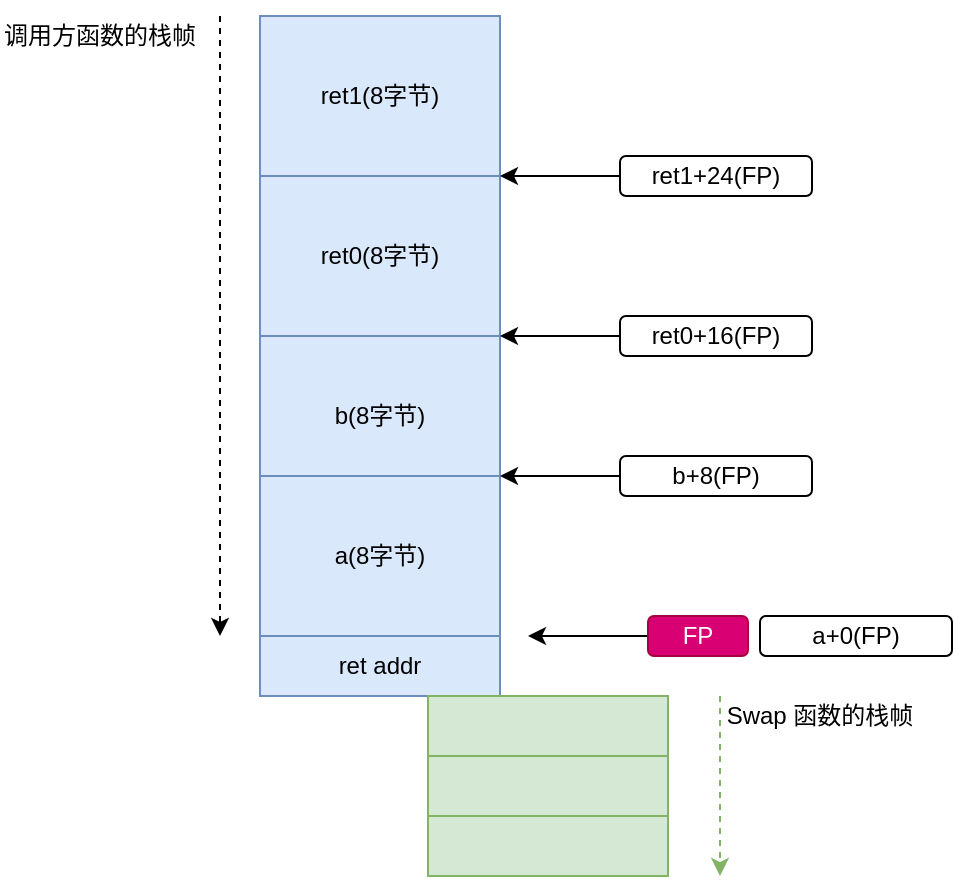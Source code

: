 <mxfile version="14.5.1" type="device" pages="14"><diagram name="FP" id="Tq_0_7q3Ez6Y_1AEhR42"><mxGraphModel dx="1422" dy="822" grid="1" gridSize="10" guides="1" tooltips="1" connect="1" arrows="1" fold="1" page="1" pageScale="1" pageWidth="827" pageHeight="1169" math="0" shadow="0"><root><mxCell id="UrFhdh-b6B-pLtNZUzkJ-0"/><mxCell id="UrFhdh-b6B-pLtNZUzkJ-1" parent="UrFhdh-b6B-pLtNZUzkJ-0"/><mxCell id="UrFhdh-b6B-pLtNZUzkJ-2" value="&lt;span&gt;ret addr&lt;/span&gt;" style="rounded=0;whiteSpace=wrap;html=1;fillColor=#dae8fc;strokeColor=#6c8ebf;" parent="UrFhdh-b6B-pLtNZUzkJ-1" vertex="1"><mxGeometry x="270" y="600" width="120" height="30" as="geometry"/></mxCell><mxCell id="UrFhdh-b6B-pLtNZUzkJ-3" value="" style="rounded=0;whiteSpace=wrap;html=1;fillColor=#d5e8d4;strokeColor=#82b366;" parent="UrFhdh-b6B-pLtNZUzkJ-1" vertex="1"><mxGeometry x="354" y="630" width="120" height="30" as="geometry"/></mxCell><mxCell id="UrFhdh-b6B-pLtNZUzkJ-4" value="" style="rounded=0;whiteSpace=wrap;html=1;fillColor=#d5e8d4;strokeColor=#82b366;" parent="UrFhdh-b6B-pLtNZUzkJ-1" vertex="1"><mxGeometry x="354" y="660" width="120" height="30" as="geometry"/></mxCell><mxCell id="UrFhdh-b6B-pLtNZUzkJ-5" value="" style="rounded=0;whiteSpace=wrap;html=1;fillColor=#d5e8d4;strokeColor=#82b366;" parent="UrFhdh-b6B-pLtNZUzkJ-1" vertex="1"><mxGeometry x="354" y="690" width="120" height="30" as="geometry"/></mxCell><mxCell id="UrFhdh-b6B-pLtNZUzkJ-11" value="ret1(8字节)" style="rounded=0;whiteSpace=wrap;html=1;fillColor=#dae8fc;strokeColor=#6c8ebf;" parent="UrFhdh-b6B-pLtNZUzkJ-1" vertex="1"><mxGeometry x="270" y="290" width="120" height="80" as="geometry"/></mxCell><mxCell id="UrFhdh-b6B-pLtNZUzkJ-12" value="ret0(8字节)" style="rounded=0;whiteSpace=wrap;html=1;fillColor=#dae8fc;strokeColor=#6c8ebf;" parent="UrFhdh-b6B-pLtNZUzkJ-1" vertex="1"><mxGeometry x="270" y="370" width="120" height="80" as="geometry"/></mxCell><mxCell id="UrFhdh-b6B-pLtNZUzkJ-13" value="b(8字节)" style="rounded=0;whiteSpace=wrap;html=1;fillColor=#dae8fc;strokeColor=#6c8ebf;" parent="UrFhdh-b6B-pLtNZUzkJ-1" vertex="1"><mxGeometry x="270" y="450" width="120" height="80" as="geometry"/></mxCell><mxCell id="UrFhdh-b6B-pLtNZUzkJ-14" value="a(8字节)" style="rounded=0;whiteSpace=wrap;html=1;fillColor=#dae8fc;strokeColor=#6c8ebf;" parent="UrFhdh-b6B-pLtNZUzkJ-1" vertex="1"><mxGeometry x="270" y="520" width="120" height="80" as="geometry"/></mxCell><mxCell id="UrFhdh-b6B-pLtNZUzkJ-15" value="" style="endArrow=classic;html=1;dashed=1;" parent="UrFhdh-b6B-pLtNZUzkJ-1" edge="1"><mxGeometry relative="1" as="geometry"><mxPoint x="250" y="290" as="sourcePoint"/><mxPoint x="250" y="600" as="targetPoint"/></mxGeometry></mxCell><mxCell id="UrFhdh-b6B-pLtNZUzkJ-16" value="调用方函数的栈帧" style="text;html=1;strokeColor=none;fillColor=none;align=center;verticalAlign=middle;whiteSpace=wrap;rounded=0;" parent="UrFhdh-b6B-pLtNZUzkJ-1" vertex="1"><mxGeometry x="140" y="290" width="100" height="20" as="geometry"/></mxCell><mxCell id="UrFhdh-b6B-pLtNZUzkJ-17" value="" style="endArrow=classic;html=1;dashed=1;fillColor=#d5e8d4;strokeColor=#82b366;" parent="UrFhdh-b6B-pLtNZUzkJ-1" edge="1"><mxGeometry relative="1" as="geometry"><mxPoint x="500" y="630" as="sourcePoint"/><mxPoint x="500" y="720" as="targetPoint"/></mxGeometry></mxCell><mxCell id="UrFhdh-b6B-pLtNZUzkJ-18" value="Swap 函数的栈帧" style="text;html=1;strokeColor=none;fillColor=none;align=center;verticalAlign=middle;whiteSpace=wrap;rounded=0;" parent="UrFhdh-b6B-pLtNZUzkJ-1" vertex="1"><mxGeometry x="500" y="630" width="100" height="20" as="geometry"/></mxCell><mxCell id="Pr0-BGoQOSuo-5K0XR1c-0" value="" style="edgeStyle=orthogonalEdgeStyle;rounded=0;orthogonalLoop=1;jettySize=auto;html=1;entryX=1;entryY=0;entryDx=0;entryDy=0;" parent="UrFhdh-b6B-pLtNZUzkJ-1" source="Pr0-BGoQOSuo-5K0XR1c-1" edge="1"><mxGeometry relative="1" as="geometry"><mxPoint x="404" y="600" as="targetPoint"/><Array as="points"><mxPoint x="434" y="600"/><mxPoint x="434" y="600"/></Array></mxGeometry></mxCell><mxCell id="Pr0-BGoQOSuo-5K0XR1c-1" value="FP" style="rounded=1;whiteSpace=wrap;html=1;fillColor=#d80073;strokeColor=#A50040;fontColor=#ffffff;" parent="UrFhdh-b6B-pLtNZUzkJ-1" vertex="1"><mxGeometry x="464" y="590" width="50" height="20" as="geometry"/></mxCell><mxCell id="Pr0-BGoQOSuo-5K0XR1c-4" value="a+0(FP)" style="rounded=1;whiteSpace=wrap;html=1;" parent="UrFhdh-b6B-pLtNZUzkJ-1" vertex="1"><mxGeometry x="520" y="590" width="96" height="20" as="geometry"/></mxCell><mxCell id="SeXCBjnpV6woefBwqqub-0" value="" style="edgeStyle=orthogonalEdgeStyle;rounded=0;orthogonalLoop=1;jettySize=auto;html=1;entryX=1;entryY=0;entryDx=0;entryDy=0;" parent="UrFhdh-b6B-pLtNZUzkJ-1" source="SeXCBjnpV6woefBwqqub-1" edge="1"><mxGeometry relative="1" as="geometry"><mxPoint x="390" y="520" as="targetPoint"/><Array as="points"><mxPoint x="420" y="520"/><mxPoint x="420" y="520"/></Array></mxGeometry></mxCell><mxCell id="SeXCBjnpV6woefBwqqub-1" value="b+8(FP)" style="rounded=1;whiteSpace=wrap;html=1;" parent="UrFhdh-b6B-pLtNZUzkJ-1" vertex="1"><mxGeometry x="450" y="510" width="96" height="20" as="geometry"/></mxCell><mxCell id="SeXCBjnpV6woefBwqqub-2" value="" style="edgeStyle=orthogonalEdgeStyle;rounded=0;orthogonalLoop=1;jettySize=auto;html=1;entryX=1;entryY=0;entryDx=0;entryDy=0;" parent="UrFhdh-b6B-pLtNZUzkJ-1" source="SeXCBjnpV6woefBwqqub-3" edge="1"><mxGeometry relative="1" as="geometry"><mxPoint x="390" y="450" as="targetPoint"/><Array as="points"><mxPoint x="420" y="450"/><mxPoint x="420" y="450"/></Array></mxGeometry></mxCell><mxCell id="SeXCBjnpV6woefBwqqub-3" value="ret0+16(FP)" style="rounded=1;whiteSpace=wrap;html=1;" parent="UrFhdh-b6B-pLtNZUzkJ-1" vertex="1"><mxGeometry x="450" y="440" width="96" height="20" as="geometry"/></mxCell><mxCell id="SeXCBjnpV6woefBwqqub-4" value="" style="edgeStyle=orthogonalEdgeStyle;rounded=0;orthogonalLoop=1;jettySize=auto;html=1;entryX=1;entryY=0;entryDx=0;entryDy=0;" parent="UrFhdh-b6B-pLtNZUzkJ-1" source="SeXCBjnpV6woefBwqqub-5" edge="1"><mxGeometry relative="1" as="geometry"><mxPoint x="390" y="370" as="targetPoint"/><Array as="points"><mxPoint x="420" y="370"/><mxPoint x="420" y="370"/></Array></mxGeometry></mxCell><mxCell id="SeXCBjnpV6woefBwqqub-5" value="ret1+24(FP)" style="rounded=1;whiteSpace=wrap;html=1;" parent="UrFhdh-b6B-pLtNZUzkJ-1" vertex="1"><mxGeometry x="450" y="360" width="96" height="20" as="geometry"/></mxCell></root></mxGraphModel></diagram><diagram name="SP" id="tO0Iz4uykpSMxxsLZaST"><mxGraphModel dx="1422" dy="822" grid="1" gridSize="10" guides="1" tooltips="1" connect="1" arrows="1" fold="1" page="1" pageScale="1" pageWidth="827" pageHeight="1169" math="0" shadow="0"><root><mxCell id="mDD91TYYlGGgnoCTDAEs-0"/><mxCell id="mDD91TYYlGGgnoCTDAEs-1" parent="mDD91TYYlGGgnoCTDAEs-0"/><mxCell id="mDD91TYYlGGgnoCTDAEs-6" value="c.Cap(8字节)" style="rounded=0;whiteSpace=wrap;html=1;fillColor=#d5e8d4;strokeColor=#82b366;" parent="mDD91TYYlGGgnoCTDAEs-1" vertex="1"><mxGeometry x="364" y="280" width="120" height="160" as="geometry"/></mxCell><mxCell id="mDD91TYYlGGgnoCTDAEs-20" value="" style="edgeStyle=orthogonalEdgeStyle;rounded=0;orthogonalLoop=1;jettySize=auto;html=1;entryX=1;entryY=0;entryDx=0;entryDy=0;" parent="mDD91TYYlGGgnoCTDAEs-1" source="mDD91TYYlGGgnoCTDAEs-21" edge="1"><mxGeometry relative="1" as="geometry"><mxPoint x="484" y="280" as="targetPoint"/><Array as="points"><mxPoint x="514" y="280"/><mxPoint x="514" y="280"/></Array></mxGeometry></mxCell><mxCell id="mDD91TYYlGGgnoCTDAEs-21" value="SP" style="rounded=1;whiteSpace=wrap;html=1;fillColor=#0050ef;strokeColor=#001DBC;fontColor=#ffffff;" parent="mDD91TYYlGGgnoCTDAEs-1" vertex="1"><mxGeometry x="544" y="270" width="50" height="20" as="geometry"/></mxCell><mxCell id="mDD91TYYlGGgnoCTDAEs-23" value="" style="endArrow=classic;html=1;dashed=1;" parent="mDD91TYYlGGgnoCTDAEs-1" edge="1"><mxGeometry relative="1" as="geometry"><mxPoint x="720" y="280" as="sourcePoint"/><mxPoint x="720" y="920" as="targetPoint"/></mxGeometry></mxCell><mxCell id="E-xeBBPROM5U3D2hnWUw-0" value="" style="edgeStyle=orthogonalEdgeStyle;rounded=0;orthogonalLoop=1;jettySize=auto;html=1;entryX=1;entryY=0;entryDx=0;entryDy=0;" parent="mDD91TYYlGGgnoCTDAEs-1" source="E-xeBBPROM5U3D2hnWUw-1" edge="1"><mxGeometry relative="1" as="geometry"><mxPoint x="484" y="440" as="targetPoint"/><Array as="points"><mxPoint x="514" y="440"/><mxPoint x="514" y="440"/></Array></mxGeometry></mxCell><mxCell id="E-xeBBPROM5U3D2hnWUw-1" value="c.Cap-8(SP)" style="rounded=1;whiteSpace=wrap;html=1;" parent="mDD91TYYlGGgnoCTDAEs-1" vertex="1"><mxGeometry x="544" y="430" width="96" height="20" as="geometry"/></mxCell><mxCell id="dB31V1GaobWjAE3OWrX9-0" value="&lt;span&gt;ret addr&lt;/span&gt;" style="rounded=0;whiteSpace=wrap;html=1;fillColor=#dae8fc;strokeColor=#6c8ebf;" parent="mDD91TYYlGGgnoCTDAEs-1" vertex="1"><mxGeometry x="314" y="250" width="120" height="30" as="geometry"/></mxCell><mxCell id="dB31V1GaobWjAE3OWrX9-3" value="" style="rounded=0;whiteSpace=wrap;html=1;fillColor=#dae8fc;strokeColor=#6c8ebf;" parent="mDD91TYYlGGgnoCTDAEs-1" vertex="1"><mxGeometry x="314" y="190" width="120" height="30" as="geometry"/></mxCell><mxCell id="dB31V1GaobWjAE3OWrX9-4" value="" style="rounded=0;whiteSpace=wrap;html=1;fillColor=#dae8fc;strokeColor=#6c8ebf;" parent="mDD91TYYlGGgnoCTDAEs-1" vertex="1"><mxGeometry x="314" y="220" width="120" height="30" as="geometry"/></mxCell><mxCell id="dB31V1GaobWjAE3OWrX9-5" value="" style="endArrow=classic;html=1;dashed=1;fillColor=#dae8fc;strokeColor=#6c8ebf;" parent="mDD91TYYlGGgnoCTDAEs-1" edge="1"><mxGeometry relative="1" as="geometry"><mxPoint x="280" y="190" as="sourcePoint"/><mxPoint x="280" y="280" as="targetPoint"/></mxGeometry></mxCell><mxCell id="dB31V1GaobWjAE3OWrX9-6" value="调用方函数的栈帧" style="text;html=1;strokeColor=none;fillColor=none;align=center;verticalAlign=middle;whiteSpace=wrap;rounded=0;" parent="mDD91TYYlGGgnoCTDAEs-1" vertex="1"><mxGeometry x="180" y="190" width="100" height="20" as="geometry"/></mxCell><mxCell id="dB31V1GaobWjAE3OWrX9-7" value="c.Len(8字节)" style="rounded=0;whiteSpace=wrap;html=1;fillColor=#d5e8d4;strokeColor=#82b366;" parent="mDD91TYYlGGgnoCTDAEs-1" vertex="1"><mxGeometry x="364" y="440" width="120" height="160" as="geometry"/></mxCell><mxCell id="dB31V1GaobWjAE3OWrX9-8" value="c.Data(8字节)" style="rounded=0;whiteSpace=wrap;html=1;fillColor=#d5e8d4;strokeColor=#82b366;" parent="mDD91TYYlGGgnoCTDAEs-1" vertex="1"><mxGeometry x="364" y="600" width="120" height="160" as="geometry"/></mxCell><mxCell id="dB31V1GaobWjAE3OWrX9-9" value="" style="edgeStyle=orthogonalEdgeStyle;rounded=0;orthogonalLoop=1;jettySize=auto;html=1;entryX=1;entryY=0;entryDx=0;entryDy=0;" parent="mDD91TYYlGGgnoCTDAEs-1" source="dB31V1GaobWjAE3OWrX9-10" edge="1"><mxGeometry relative="1" as="geometry"><mxPoint x="484" y="600" as="targetPoint"/><Array as="points"><mxPoint x="514" y="600"/><mxPoint x="514" y="600"/></Array></mxGeometry></mxCell><mxCell id="dB31V1GaobWjAE3OWrX9-10" value="c.Len-16(SP)" style="rounded=1;whiteSpace=wrap;html=1;" parent="mDD91TYYlGGgnoCTDAEs-1" vertex="1"><mxGeometry x="544" y="590" width="96" height="20" as="geometry"/></mxCell><mxCell id="dB31V1GaobWjAE3OWrX9-11" value="" style="edgeStyle=orthogonalEdgeStyle;rounded=0;orthogonalLoop=1;jettySize=auto;html=1;entryX=1;entryY=0;entryDx=0;entryDy=0;" parent="mDD91TYYlGGgnoCTDAEs-1" source="dB31V1GaobWjAE3OWrX9-12" edge="1"><mxGeometry relative="1" as="geometry"><mxPoint x="484" y="760" as="targetPoint"/><Array as="points"><mxPoint x="514" y="760"/><mxPoint x="514" y="760"/></Array></mxGeometry></mxCell><mxCell id="dB31V1GaobWjAE3OWrX9-12" value="c.Data-24(SP)" style="rounded=1;whiteSpace=wrap;html=1;" parent="mDD91TYYlGGgnoCTDAEs-1" vertex="1"><mxGeometry x="544" y="750" width="96" height="20" as="geometry"/></mxCell><mxCell id="dB31V1GaobWjAE3OWrX9-13" value="内存对齐（4字节)" style="rounded=0;whiteSpace=wrap;html=1;fillColor=#d80073;strokeColor=#A50040;fontColor=#ffffff;" parent="mDD91TYYlGGgnoCTDAEs-1" vertex="1"><mxGeometry x="364" y="760" width="120" height="80" as="geometry"/></mxCell><mxCell id="dB31V1GaobWjAE3OWrX9-14" value="b(2字节)" style="rounded=0;whiteSpace=wrap;html=1;fillColor=#d5e8d4;strokeColor=#82b366;" parent="mDD91TYYlGGgnoCTDAEs-1" vertex="1"><mxGeometry x="364" y="840" width="120" height="40" as="geometry"/></mxCell><mxCell id="dB31V1GaobWjAE3OWrX9-17" value="&lt;span style=&quot;color: rgb(255 , 255 , 255)&quot;&gt;内存对齐（1字节)&lt;/span&gt;" style="rounded=0;whiteSpace=wrap;html=1;fillColor=#d80073;strokeColor=#A50040;fontColor=#ffffff;" parent="mDD91TYYlGGgnoCTDAEs-1" vertex="1"><mxGeometry x="364" y="880" width="120" height="20" as="geometry"/></mxCell><mxCell id="dB31V1GaobWjAE3OWrX9-18" value="a(1字节)" style="rounded=0;whiteSpace=wrap;html=1;fillColor=#d5e8d4;strokeColor=#82b366;" parent="mDD91TYYlGGgnoCTDAEs-1" vertex="1"><mxGeometry x="364" y="900" width="120" height="20" as="geometry"/></mxCell><mxCell id="dB31V1GaobWjAE3OWrX9-19" value="" style="edgeStyle=orthogonalEdgeStyle;rounded=0;orthogonalLoop=1;jettySize=auto;html=1;entryX=1;entryY=0;entryDx=0;entryDy=0;" parent="mDD91TYYlGGgnoCTDAEs-1" source="dB31V1GaobWjAE3OWrX9-20" edge="1"><mxGeometry relative="1" as="geometry"><mxPoint x="484" y="880" as="targetPoint"/><Array as="points"><mxPoint x="514" y="880"/><mxPoint x="514" y="880"/></Array></mxGeometry></mxCell><mxCell id="dB31V1GaobWjAE3OWrX9-20" value="b-30(SP)" style="rounded=1;whiteSpace=wrap;html=1;" parent="mDD91TYYlGGgnoCTDAEs-1" vertex="1"><mxGeometry x="544" y="870" width="96" height="20" as="geometry"/></mxCell><mxCell id="dB31V1GaobWjAE3OWrX9-21" value="" style="edgeStyle=orthogonalEdgeStyle;rounded=0;orthogonalLoop=1;jettySize=auto;html=1;entryX=1;entryY=0;entryDx=0;entryDy=0;" parent="mDD91TYYlGGgnoCTDAEs-1" source="dB31V1GaobWjAE3OWrX9-22" edge="1"><mxGeometry relative="1" as="geometry"><mxPoint x="484" y="920" as="targetPoint"/><Array as="points"><mxPoint x="514" y="920"/><mxPoint x="514" y="920"/></Array></mxGeometry></mxCell><mxCell id="dB31V1GaobWjAE3OWrX9-22" value="a-32(SP)" style="rounded=1;whiteSpace=wrap;html=1;" parent="mDD91TYYlGGgnoCTDAEs-1" vertex="1"><mxGeometry x="544" y="910" width="96" height="20" as="geometry"/></mxCell></root></mxGraphModel></diagram><diagram id="pQ-m-sKx0GjjEebD2a8B" name="栈帧"><mxGraphModel dx="1422" dy="822" grid="1" gridSize="10" guides="1" tooltips="1" connect="1" arrows="1" fold="1" page="1" pageScale="1" pageWidth="827" pageHeight="1169" math="0" shadow="0"><root><mxCell id="84mZ3zBHkMH8DqOt0ZAJ-0"/><mxCell id="84mZ3zBHkMH8DqOt0ZAJ-1" parent="84mZ3zBHkMH8DqOt0ZAJ-0"/><mxCell id="MQVhuYwWtDELx1ukURAl-0" value="本函数的局部变量（倒序）" style="rounded=0;whiteSpace=wrap;html=1;fillColor=#dae8fc;strokeColor=#6c8ebf;" parent="84mZ3zBHkMH8DqOt0ZAJ-1" vertex="1"><mxGeometry x="280" y="200" width="230" height="30" as="geometry"/></mxCell><mxCell id="MQVhuYwWtDELx1ukURAl-1" value="要调用的函数的返回值（倒序）" style="rounded=0;whiteSpace=wrap;html=1;fillColor=#dae8fc;strokeColor=#6c8ebf;" parent="84mZ3zBHkMH8DqOt0ZAJ-1" vertex="1"><mxGeometry x="280" y="230" width="230" height="30" as="geometry"/></mxCell><mxCell id="MQVhuYwWtDELx1ukURAl-2" value="要调用的函数的参数（倒序）" style="rounded=0;whiteSpace=wrap;html=1;fillColor=#dae8fc;strokeColor=#6c8ebf;" parent="84mZ3zBHkMH8DqOt0ZAJ-1" vertex="1"><mxGeometry x="280" y="260" width="230" height="30" as="geometry"/></mxCell><mxCell id="M0xULmnFIuHukHuVJ4dP-0" value="caller BP" style="rounded=0;whiteSpace=wrap;html=1;fillColor=#dae8fc;strokeColor=#6c8ebf;" parent="84mZ3zBHkMH8DqOt0ZAJ-1" vertex="1"><mxGeometry x="280" y="170" width="230" height="30" as="geometry"/></mxCell><mxCell id="M0xULmnFIuHukHuVJ4dP-1" value="return address" style="rounded=0;whiteSpace=wrap;html=1;fillColor=#dae8fc;strokeColor=#6c8ebf;" parent="84mZ3zBHkMH8DqOt0ZAJ-1" vertex="1"><mxGeometry x="280" y="290" width="230" height="30" as="geometry"/></mxCell></root></mxGraphModel></diagram><diagram id="8k4OdnoO7Me52NQFMk15" name="示例栈帧"><mxGraphModel dx="1422" dy="822" grid="1" gridSize="10" guides="1" tooltips="1" connect="1" arrows="1" fold="1" page="1" pageScale="1" pageWidth="827" pageHeight="1169" math="0" shadow="0"><root><mxCell id="0"/><mxCell id="1" parent="0"/><mxCell id="1ikGx08Zj6Bh811dOqhB-1" value="printsum.b=2" style="rounded=0;whiteSpace=wrap;html=1;fillColor=#dae8fc;strokeColor=#6c8ebf;" parent="1" vertex="1"><mxGeometry x="340" y="160" width="120" height="30" as="geometry"/></mxCell><mxCell id="1ikGx08Zj6Bh811dOqhB-2" value="printsum.a=1" style="rounded=0;whiteSpace=wrap;html=1;fillColor=#dae8fc;strokeColor=#6c8ebf;" parent="1" vertex="1"><mxGeometry x="340" y="190" width="120" height="30" as="geometry"/></mxCell><mxCell id="1ikGx08Zj6Bh811dOqhB-3" value="ret addr" style="rounded=0;whiteSpace=wrap;html=1;fillColor=#dae8fc;strokeColor=#6c8ebf;" parent="1" vertex="1"><mxGeometry x="340" y="220" width="120" height="30" as="geometry"/></mxCell><mxCell id="1ikGx08Zj6Bh811dOqhB-4" value="caller BP" style="rounded=0;whiteSpace=wrap;html=1;fillColor=#d5e8d4;strokeColor=#82b366;" parent="1" vertex="1"><mxGeometry x="364" y="250" width="120" height="30" as="geometry"/></mxCell><mxCell id="1ikGx08Zj6Bh811dOqhB-5" value="printsum.c" style="rounded=0;whiteSpace=wrap;html=1;fillColor=#d5e8d4;strokeColor=#82b366;" parent="1" vertex="1"><mxGeometry x="364" y="280" width="120" height="30" as="geometry"/></mxCell><mxCell id="1ikGx08Zj6Bh811dOqhB-6" value="sum.ret" style="rounded=0;whiteSpace=wrap;html=1;fillColor=#d5e8d4;strokeColor=#82b366;" parent="1" vertex="1"><mxGeometry x="364" y="310" width="120" height="30" as="geometry"/></mxCell><mxCell id="1ikGx08Zj6Bh811dOqhB-7" value="sum.b" style="rounded=0;whiteSpace=wrap;html=1;fillColor=#d5e8d4;strokeColor=#82b366;" parent="1" vertex="1"><mxGeometry x="364" y="340" width="120" height="30" as="geometry"/></mxCell><mxCell id="1ikGx08Zj6Bh811dOqhB-8" value="sum.a" style="rounded=0;whiteSpace=wrap;html=1;fillColor=#d5e8d4;strokeColor=#82b366;" parent="1" vertex="1"><mxGeometry x="364" y="370" width="120" height="30" as="geometry"/></mxCell><mxCell id="1ikGx08Zj6Bh811dOqhB-9" value="ret addr" style="rounded=0;whiteSpace=wrap;html=1;fillColor=#d5e8d4;strokeColor=#82b366;" parent="1" vertex="1"><mxGeometry x="364" y="400" width="120" height="30" as="geometry"/></mxCell><mxCell id="1ikGx08Zj6Bh811dOqhB-10" value="caller BP" style="rounded=0;whiteSpace=wrap;html=1;fillColor=#ffe6cc;strokeColor=#d79b00;" parent="1" vertex="1"><mxGeometry x="385" y="430" width="120" height="30" as="geometry"/></mxCell><mxCell id="1ikGx08Zj6Bh811dOqhB-16" value="" style="shape=crossbar;whiteSpace=wrap;html=1;rounded=1;rotation=90;" parent="1" vertex="1"><mxGeometry x="265" y="195" width="90" height="20" as="geometry"/></mxCell><mxCell id="1ikGx08Zj6Bh811dOqhB-18" value="main 函数的栈帧" style="text;html=1;strokeColor=none;fillColor=none;align=center;verticalAlign=middle;whiteSpace=wrap;rounded=0;" parent="1" vertex="1"><mxGeometry x="210" y="190" width="100" height="20" as="geometry"/></mxCell><mxCell id="1ikGx08Zj6Bh811dOqhB-19" value="" style="shape=crossbar;whiteSpace=wrap;html=1;rounded=1;rotation=90;" parent="1" vertex="1"><mxGeometry x="255.5" y="330.5" width="175" height="20" as="geometry"/></mxCell><mxCell id="1ikGx08Zj6Bh811dOqhB-20" value="printsum 函数的栈帧" style="text;html=1;strokeColor=none;fillColor=none;align=center;verticalAlign=middle;whiteSpace=wrap;rounded=0;" parent="1" vertex="1"><mxGeometry x="223" y="320" width="120" height="20" as="geometry"/></mxCell><mxCell id="1ikGx08Zj6Bh811dOqhB-24" value="" style="shape=crossbar;whiteSpace=wrap;html=1;rounded=1;rotation=90;" parent="1" vertex="1"><mxGeometry x="353.25" y="437.25" width="34.5" height="20" as="geometry"/></mxCell><mxCell id="1ikGx08Zj6Bh811dOqhB-25" value="sum 函数的栈帧" style="text;html=1;strokeColor=none;fillColor=none;align=center;verticalAlign=middle;whiteSpace=wrap;rounded=0;" parent="1" vertex="1"><mxGeometry x="270.5" y="440" width="100" height="20" as="geometry"/></mxCell><mxCell id="1ikGx08Zj6Bh811dOqhB-28" value="" style="edgeStyle=orthogonalEdgeStyle;rounded=0;orthogonalLoop=1;jettySize=auto;html=1;entryX=1;entryY=0;entryDx=0;entryDy=0;" parent="1" source="1ikGx08Zj6Bh811dOqhB-26" target="1ikGx08Zj6Bh811dOqhB-3" edge="1"><mxGeometry relative="1" as="geometry"><mxPoint x="520" y="210" as="targetPoint"/><Array as="points"><mxPoint x="490" y="220"/><mxPoint x="490" y="220"/></Array></mxGeometry></mxCell><mxCell id="1ikGx08Zj6Bh811dOqhB-26" value="FP" style="rounded=1;whiteSpace=wrap;html=1;fillColor=#1ba1e2;strokeColor=#006EAF;fontColor=#ffffff;" parent="1" vertex="1"><mxGeometry x="520" y="210" width="50" height="20" as="geometry"/></mxCell><mxCell id="1ikGx08Zj6Bh811dOqhB-29" value="" style="edgeStyle=orthogonalEdgeStyle;rounded=0;orthogonalLoop=1;jettySize=auto;html=1;entryX=1;entryY=0;entryDx=0;entryDy=0;" parent="1" source="1ikGx08Zj6Bh811dOqhB-30" edge="1"><mxGeometry relative="1" as="geometry"><mxPoint x="484" y="280" as="targetPoint"/><Array as="points"><mxPoint x="514" y="280"/><mxPoint x="514" y="280"/></Array></mxGeometry></mxCell><mxCell id="1ikGx08Zj6Bh811dOqhB-30" value="SP" style="rounded=1;whiteSpace=wrap;html=1;fillColor=#d80073;strokeColor=#A50040;fontColor=#ffffff;" parent="1" vertex="1"><mxGeometry x="544" y="270" width="50" height="20" as="geometry"/></mxCell><mxCell id="1ikGx08Zj6Bh811dOqhB-35" value="" style="endArrow=classic;html=1;dashed=1;" parent="1" edge="1"><mxGeometry relative="1" as="geometry"><mxPoint x="580" y="230" as="sourcePoint"/><mxPoint x="580" y="190" as="targetPoint"/></mxGeometry></mxCell><mxCell id="1ikGx08Zj6Bh811dOqhB-38" value="" style="endArrow=classic;html=1;dashed=1;" parent="1" edge="1"><mxGeometry relative="1" as="geometry"><mxPoint x="610" y="270" as="sourcePoint"/><mxPoint x="610" y="310" as="targetPoint"/></mxGeometry></mxCell><mxCell id="ZwOUZvKhyQJVTd71gacG-1" value="" style="edgeStyle=orthogonalEdgeStyle;rounded=0;orthogonalLoop=1;jettySize=auto;html=1;entryX=1;entryY=0;entryDx=0;entryDy=0;" parent="1" edge="1"><mxGeometry relative="1" as="geometry"><mxPoint x="484" y="280" as="targetPoint"/><Array as="points"><mxPoint x="514" y="280"/><mxPoint x="514" y="280"/></Array><mxPoint x="544" y="280" as="sourcePoint"/></mxGeometry></mxCell></root></mxGraphModel></diagram><diagram id="Lq9hNdornWVLljeStEo7" name="2.1-1"><mxGraphModel dx="1422" dy="822" grid="1" gridSize="10" guides="1" tooltips="1" connect="1" arrows="1" fold="1" page="1" pageScale="1" pageWidth="827" pageHeight="1169" math="0" shadow="0"><root><mxCell id="dGge-mQ6itLxo8cqm74r-0"/><mxCell id="dGge-mQ6itLxo8cqm74r-1" parent="dGge-mQ6itLxo8cqm74r-0"/><mxCell id="dGge-mQ6itLxo8cqm74r-2" value="argv[n]" style="rounded=0;whiteSpace=wrap;html=1;strokeWidth=1;fillColor=#434C57;strokeColor=#EEEFEF;fontColor=#EEEFEF;" parent="dGge-mQ6itLxo8cqm74r-1" vertex="1"><mxGeometry x="340" y="160" width="120" height="30" as="geometry"/></mxCell><mxCell id="dGge-mQ6itLxo8cqm74r-3" value="argv[n-1]" style="rounded=0;whiteSpace=wrap;html=1;strokeWidth=1;fillColor=#434C57;strokeColor=#EEEFEF;fontColor=#EEEFEF;" parent="dGge-mQ6itLxo8cqm74r-1" vertex="1"><mxGeometry x="340" y="190" width="120" height="30" as="geometry"/></mxCell><mxCell id="dGge-mQ6itLxo8cqm74r-4" value="..." style="rounded=0;whiteSpace=wrap;html=1;strokeWidth=1;fillColor=#434C57;strokeColor=#EEEFEF;fontColor=#EEEFEF;" parent="dGge-mQ6itLxo8cqm74r-1" vertex="1"><mxGeometry x="340" y="220" width="120" height="30" as="geometry"/></mxCell><mxCell id="dGge-mQ6itLxo8cqm74r-5" value="argc" style="rounded=0;whiteSpace=wrap;html=1;strokeWidth=1;fillColor=#434C57;strokeColor=#EEEFEF;fontColor=#EEEFEF;" parent="dGge-mQ6itLxo8cqm74r-1" vertex="1"><mxGeometry x="340" y="250" width="120" height="30" as="geometry"/></mxCell><mxCell id="IbyaM1S-Kn3W8xtXBloN-0" value="" style="edgeStyle=orthogonalEdgeStyle;rounded=0;orthogonalLoop=1;jettySize=auto;html=1;entryX=1;entryY=0;entryDx=0;entryDy=0;dashed=1;" parent="dGge-mQ6itLxo8cqm74r-1" edge="1"><mxGeometry relative="1" as="geometry"><mxPoint x="460" y="278" as="targetPoint"/><Array as="points"><mxPoint x="490" y="278"/><mxPoint x="490" y="278"/></Array><mxPoint x="520" y="278" as="sourcePoint"/></mxGeometry></mxCell><mxCell id="DZOaY42b_e4Wys8vyYNH-1" value="" style="edgeStyle=orthogonalEdgeStyle;rounded=0;orthogonalLoop=1;jettySize=auto;html=1;entryX=1;entryY=0;entryDx=0;entryDy=0;dashed=1;" parent="dGge-mQ6itLxo8cqm74r-1" edge="1"><mxGeometry relative="1" as="geometry"><mxPoint x="460" y="162" as="targetPoint"/><Array as="points"><mxPoint x="490" y="162"/><mxPoint x="490" y="162"/></Array><mxPoint x="520" y="162" as="sourcePoint"/></mxGeometry></mxCell><mxCell id="aWZlRlxjNaGQxMTFQDft-0" value="BP" style="rounded=0;whiteSpace=wrap;html=1;fontFamily=Lucida Console;fontStyle=1;fontSize=14;fillColor=#F2CD90;fontColor=#434C57;strokeColor=#EEEFEF;" parent="dGge-mQ6itLxo8cqm74r-1" vertex="1"><mxGeometry x="520" y="148" width="70" height="27" as="geometry"/></mxCell><mxCell id="qeUWrb28TwpVgtA5jvBp-0" value="SP" style="rounded=0;whiteSpace=wrap;html=1;fontFamily=Lucida Console;fontStyle=1;fontSize=13;fontColor=#EEEFEF;fillColor=#F28583;strokeColor=#EEEFEF;" vertex="1" parent="dGge-mQ6itLxo8cqm74r-1"><mxGeometry x="520" y="264" width="70" height="27" as="geometry"/></mxCell></root></mxGraphModel></diagram><diagram name="2.2.3-1" id="-uFD_VcF05RzAFfZBPbr"><mxGraphModel dx="1422" dy="822" grid="1" gridSize="10" guides="1" tooltips="1" connect="1" arrows="1" fold="1" page="1" pageScale="1" pageWidth="827" pageHeight="1169" math="0" shadow="0"><root><mxCell id="DXWZyCLz1Thhs5m8XiO--0"/><mxCell id="DXWZyCLz1Thhs5m8XiO--1" parent="DXWZyCLz1Thhs5m8XiO--0"/><mxCell id="DXWZyCLz1Thhs5m8XiO--2" value="argc" style="rounded=0;whiteSpace=wrap;html=1;strokeWidth=1;fillColor=#434C57;strokeColor=#EEEFEF;fontColor=#EEEFEF;" vertex="1" parent="DXWZyCLz1Thhs5m8XiO--1"><mxGeometry x="340" y="280" width="120" height="30" as="geometry"/></mxCell><mxCell id="DXWZyCLz1Thhs5m8XiO--3" value="8字节" style="rounded=0;whiteSpace=wrap;html=1;strokeWidth=1;fillColor=#434C57;strokeColor=#EEEFEF;fontColor=#EEEFEF;" vertex="1" parent="DXWZyCLz1Thhs5m8XiO--1"><mxGeometry x="340" y="310" width="120" height="30" as="geometry"/></mxCell><mxCell id="DXWZyCLz1Thhs5m8XiO--4" value="..." style="rounded=0;whiteSpace=wrap;html=1;strokeWidth=1;fillColor=#434C57;strokeColor=#EEEFEF;fontColor=#EEEFEF;" vertex="1" parent="DXWZyCLz1Thhs5m8XiO--1"><mxGeometry x="340" y="161" width="120" height="89" as="geometry"/></mxCell><mxCell id="DXWZyCLz1Thhs5m8XiO--5" value="&amp;amp;argv" style="rounded=0;whiteSpace=wrap;html=1;strokeWidth=1;fillColor=#434C57;strokeColor=#EEEFEF;fontColor=#EEEFEF;" vertex="1" parent="DXWZyCLz1Thhs5m8XiO--1"><mxGeometry x="340" y="250" width="120" height="30" as="geometry"/></mxCell><mxCell id="DXWZyCLz1Thhs5m8XiO--6" value="" style="edgeStyle=orthogonalEdgeStyle;rounded=0;orthogonalLoop=1;jettySize=auto;html=1;entryX=1;entryY=0;entryDx=0;entryDy=0;dashed=1;" edge="1" parent="DXWZyCLz1Thhs5m8XiO--1"><mxGeometry relative="1" as="geometry"><mxPoint x="460" y="367" as="targetPoint"/><Array as="points"><mxPoint x="490" y="367"/><mxPoint x="490" y="367"/></Array><mxPoint x="520" y="367" as="sourcePoint"/></mxGeometry></mxCell><mxCell id="DXWZyCLz1Thhs5m8XiO--14" value="&lt;span&gt;8字节&lt;/span&gt;" style="rounded=0;whiteSpace=wrap;html=1;strokeWidth=1;fillColor=#434C57;strokeColor=#EEEFEF;fontColor=#EEEFEF;" vertex="1" parent="DXWZyCLz1Thhs5m8XiO--1"><mxGeometry x="340" y="340" width="120" height="30" as="geometry"/></mxCell><mxCell id="KOWcv74IGZ2vpDnAFa7D-0" value="SP" style="rounded=0;whiteSpace=wrap;html=1;fontFamily=Lucida Console;fontStyle=1;fontSize=13;fontColor=#EEEFEF;fillColor=#F28583;strokeColor=#EEEFEF;" vertex="1" parent="DXWZyCLz1Thhs5m8XiO--1"><mxGeometry x="520" y="353" width="70" height="27" as="geometry"/></mxCell></root></mxGraphModel></diagram><diagram name="2.2.3-2" id="RCkejoi9dYa7z2rLC6L8"><mxGraphModel dx="1422" dy="822" grid="1" gridSize="10" guides="1" tooltips="1" connect="1" arrows="1" fold="1" page="1" pageScale="1" pageWidth="827" pageHeight="1169" math="0" shadow="0"><root><mxCell id="UT8sOA1EVk1pRzjF5q8N-0"/><mxCell id="UT8sOA1EVk1pRzjF5q8N-1" parent="UT8sOA1EVk1pRzjF5q8N-0"/><mxCell id="UT8sOA1EVk1pRzjF5q8N-2" value="argc" style="rounded=0;whiteSpace=wrap;html=1;strokeWidth=1;fillColor=#434C57;strokeColor=#EEEFEF;fontColor=#EEEFEF;fontSize=13;" vertex="1" parent="UT8sOA1EVk1pRzjF5q8N-1"><mxGeometry x="340" y="280" width="120" height="30" as="geometry"/></mxCell><mxCell id="UT8sOA1EVk1pRzjF5q8N-3" value="8字节" style="rounded=0;whiteSpace=wrap;html=1;strokeWidth=1;fillColor=#434C57;strokeColor=#EEEFEF;fontColor=#EEEFEF;fontSize=13;" vertex="1" parent="UT8sOA1EVk1pRzjF5q8N-1"><mxGeometry x="340" y="310" width="120" height="30" as="geometry"/></mxCell><mxCell id="UT8sOA1EVk1pRzjF5q8N-4" value="..." style="rounded=0;whiteSpace=wrap;html=1;strokeWidth=1;fillColor=#434C57;strokeColor=#EEEFEF;fontColor=#EEEFEF;fontSize=13;" vertex="1" parent="UT8sOA1EVk1pRzjF5q8N-1"><mxGeometry x="340" y="161" width="120" height="89" as="geometry"/></mxCell><mxCell id="UT8sOA1EVk1pRzjF5q8N-5" value="&amp;amp;argv" style="rounded=0;whiteSpace=wrap;html=1;strokeWidth=1;fillColor=#434C57;strokeColor=#EEEFEF;fontColor=#EEEFEF;fontSize=13;" vertex="1" parent="UT8sOA1EVk1pRzjF5q8N-1"><mxGeometry x="340" y="250" width="120" height="30" as="geometry"/></mxCell><mxCell id="UT8sOA1EVk1pRzjF5q8N-6" value="" style="edgeStyle=orthogonalEdgeStyle;rounded=0;orthogonalLoop=1;jettySize=auto;html=1;entryX=1;entryY=0;entryDx=0;entryDy=0;fontSize=13;dashed=1;" edge="1" parent="UT8sOA1EVk1pRzjF5q8N-1"><mxGeometry relative="1" as="geometry"><mxPoint x="460" y="369" as="targetPoint"/><Array as="points"><mxPoint x="490" y="369"/><mxPoint x="490" y="369"/></Array><mxPoint x="520" y="369" as="sourcePoint"/></mxGeometry></mxCell><mxCell id="UT8sOA1EVk1pRzjF5q8N-7" value="SP" style="rounded=0;whiteSpace=wrap;html=1;fontFamily=Lucida Console;fontStyle=1;fontSize=13;fontColor=#EEEFEF;fillColor=#F28583;strokeColor=#EEEFEF;" vertex="1" parent="UT8sOA1EVk1pRzjF5q8N-1"><mxGeometry x="520" y="355" width="70" height="27" as="geometry"/></mxCell><mxCell id="UT8sOA1EVk1pRzjF5q8N-8" value="&lt;span style=&quot;font-size: 13px;&quot;&gt;8字节&lt;/span&gt;" style="rounded=0;whiteSpace=wrap;html=1;strokeWidth=1;fillColor=#434C57;strokeColor=#EEEFEF;fontColor=#EEEFEF;fontSize=13;" vertex="1" parent="UT8sOA1EVk1pRzjF5q8N-1"><mxGeometry x="340" y="340" width="120" height="30" as="geometry"/></mxCell><mxCell id="UT8sOA1EVk1pRzjF5q8N-9" value="64KB-104B" style="rounded=0;whiteSpace=wrap;html=1;strokeWidth=1;fillColor=#434C57;strokeColor=#EEEFEF;fontColor=#EEEFEF;fontSize=13;" vertex="1" parent="UT8sOA1EVk1pRzjF5q8N-1"><mxGeometry x="340" y="370" width="120" height="150" as="geometry"/></mxCell><mxCell id="xA_wX5a0X_SUpLyxGarv-18" style="edgeStyle=orthogonalEdgeStyle;rounded=0;orthogonalLoop=1;jettySize=auto;html=1;entryX=1;entryY=0;entryDx=0;entryDy=0;endArrow=none;endFill=0;fontSize=14;fontColor=#434C57;dashed=1;" edge="1" parent="UT8sOA1EVk1pRzjF5q8N-1"><mxGeometry relative="1" as="geometry"><mxPoint x="700" y="429" as="sourcePoint"/><mxPoint x="460" y="369" as="targetPoint"/><Array as="points"><mxPoint x="500" y="429"/><mxPoint x="500" y="369"/></Array></mxGeometry></mxCell><mxCell id="xA_wX5a0X_SUpLyxGarv-0" value="hi" style="rounded=0;whiteSpace=wrap;html=1;fontSize=13;fillColor=#82B39B;strokeColor=#EEEFEF;" vertex="1" parent="UT8sOA1EVk1pRzjF5q8N-1"><mxGeometry x="700" y="415" width="120" height="30" as="geometry"/></mxCell><mxCell id="xA_wX5a0X_SUpLyxGarv-19" style="edgeStyle=orthogonalEdgeStyle;rounded=0;orthogonalLoop=1;jettySize=auto;html=1;endArrow=none;endFill=0;fontSize=14;fontColor=#434C57;dashed=1;" edge="1" parent="UT8sOA1EVk1pRzjF5q8N-1"><mxGeometry relative="1" as="geometry"><mxPoint x="630" y="519" as="targetPoint"/><mxPoint x="700" y="459" as="sourcePoint"/></mxGeometry></mxCell><mxCell id="xA_wX5a0X_SUpLyxGarv-1" value="lo" style="rounded=0;whiteSpace=wrap;html=1;fontSize=13;fillColor=#82B39B;strokeColor=#EEEFEF;" vertex="1" parent="UT8sOA1EVk1pRzjF5q8N-1"><mxGeometry x="700" y="445" width="120" height="30" as="geometry"/></mxCell><mxCell id="xA_wX5a0X_SUpLyxGarv-20" style="edgeStyle=orthogonalEdgeStyle;rounded=0;orthogonalLoop=1;jettySize=auto;html=1;entryX=1;entryY=0;entryDx=0;entryDy=0;endArrow=classic;endFill=1;fontSize=14;fontColor=#434C57;dashed=1;" edge="1" parent="UT8sOA1EVk1pRzjF5q8N-1"><mxGeometry relative="1" as="geometry"><mxPoint x="950" y="490" as="sourcePoint"/><mxPoint x="820" y="417" as="targetPoint"/><Array as="points"><mxPoint x="885" y="490"/><mxPoint x="885" y="417"/></Array></mxGeometry></mxCell><mxCell id="xA_wX5a0X_SUpLyxGarv-3" value="stack" style="rounded=0;whiteSpace=wrap;html=1;fontSize=14;fillColor=#82B39B;strokeColor=#EEEFEF;" vertex="1" parent="UT8sOA1EVk1pRzjF5q8N-1"><mxGeometry x="950" y="473" width="120" height="30" as="geometry"/></mxCell><mxCell id="xA_wX5a0X_SUpLyxGarv-16" style="edgeStyle=orthogonalEdgeStyle;rounded=0;orthogonalLoop=1;jettySize=auto;html=1;entryX=1;entryY=1;entryDx=0;entryDy=0;fontSize=14;fontColor=#434C57;dashed=1;" edge="1" parent="UT8sOA1EVk1pRzjF5q8N-1"><mxGeometry relative="1" as="geometry"><mxPoint x="950" y="523" as="sourcePoint"/><mxPoint x="460" y="518" as="targetPoint"/><Array as="points"><mxPoint x="950" y="518"/></Array></mxGeometry></mxCell><mxCell id="xA_wX5a0X_SUpLyxGarv-4" value="stackguard0" style="rounded=0;whiteSpace=wrap;html=1;fontSize=14;fillColor=#82B39B;strokeColor=#EEEFEF;" vertex="1" parent="UT8sOA1EVk1pRzjF5q8N-1"><mxGeometry x="950" y="503" width="120" height="30" as="geometry"/></mxCell><mxCell id="xA_wX5a0X_SUpLyxGarv-17" style="edgeStyle=orthogonalEdgeStyle;rounded=0;orthogonalLoop=1;jettySize=auto;html=1;fontSize=14;fontColor=#434C57;endArrow=none;endFill=0;dashed=1;" edge="1" parent="UT8sOA1EVk1pRzjF5q8N-1"><mxGeometry relative="1" as="geometry"><mxPoint x="860" y="519" as="targetPoint"/><mxPoint x="950" y="557" as="sourcePoint"/><Array as="points"><mxPoint x="950" y="550"/><mxPoint x="860" y="550"/></Array></mxGeometry></mxCell><mxCell id="xA_wX5a0X_SUpLyxGarv-5" value="stackguard1" style="rounded=0;whiteSpace=wrap;html=1;fontSize=14;fillColor=#82B39B;strokeColor=#EEEFEF;" vertex="1" parent="UT8sOA1EVk1pRzjF5q8N-1"><mxGeometry x="950" y="533" width="120" height="30" as="geometry"/></mxCell><mxCell id="xA_wX5a0X_SUpLyxGarv-6" value="g0" style="text;html=1;strokeColor=none;fillColor=none;align=center;verticalAlign=middle;whiteSpace=wrap;rounded=0;fontColor=#434C57;fontStyle=1;fontSize=14;" vertex="1" parent="UT8sOA1EVk1pRzjF5q8N-1"><mxGeometry x="990" y="450" width="40" height="20" as="geometry"/></mxCell></root></mxGraphModel></diagram><diagram name="2.2.3-3" id="TAxf5A2r_wmkekuTNwV6"><mxGraphModel dx="1422" dy="822" grid="1" gridSize="10" guides="1" tooltips="1" connect="1" arrows="1" fold="1" page="1" pageScale="1" pageWidth="827" pageHeight="1169" math="0" shadow="0"><root><mxCell id="x-aWRpZHrQ_UIzPpWS6W-0"/><mxCell id="x-aWRpZHrQ_UIzPpWS6W-1" parent="x-aWRpZHrQ_UIzPpWS6W-0"/><mxCell id="x-aWRpZHrQ_UIzPpWS6W-2" value="argc" style="rounded=0;whiteSpace=wrap;html=1;strokeWidth=1;fillColor=#434C57;strokeColor=#EEEFEF;fontColor=#EEEFEF;fontSize=13;" vertex="1" parent="x-aWRpZHrQ_UIzPpWS6W-1"><mxGeometry x="340" y="280" width="120" height="30" as="geometry"/></mxCell><mxCell id="x-aWRpZHrQ_UIzPpWS6W-3" value="8字节" style="rounded=0;whiteSpace=wrap;html=1;strokeWidth=1;fillColor=#434C57;strokeColor=#EEEFEF;fontColor=#EEEFEF;fontSize=13;" vertex="1" parent="x-aWRpZHrQ_UIzPpWS6W-1"><mxGeometry x="340" y="310" width="120" height="30" as="geometry"/></mxCell><mxCell id="x-aWRpZHrQ_UIzPpWS6W-4" value="..." style="rounded=0;whiteSpace=wrap;html=1;strokeWidth=1;fillColor=#434C57;strokeColor=#EEEFEF;fontColor=#EEEFEF;fontSize=13;" vertex="1" parent="x-aWRpZHrQ_UIzPpWS6W-1"><mxGeometry x="340" y="161" width="120" height="89" as="geometry"/></mxCell><mxCell id="x-aWRpZHrQ_UIzPpWS6W-5" value="&amp;amp;argv" style="rounded=0;whiteSpace=wrap;html=1;strokeWidth=1;fillColor=#434C57;strokeColor=#EEEFEF;fontColor=#EEEFEF;fontSize=13;" vertex="1" parent="x-aWRpZHrQ_UIzPpWS6W-1"><mxGeometry x="340" y="250" width="120" height="30" as="geometry"/></mxCell><mxCell id="x-aWRpZHrQ_UIzPpWS6W-6" value="" style="edgeStyle=orthogonalEdgeStyle;rounded=0;orthogonalLoop=1;jettySize=auto;html=1;entryX=1;entryY=0;entryDx=0;entryDy=0;fontSize=13;dashed=1;" edge="1" parent="x-aWRpZHrQ_UIzPpWS6W-1"><mxGeometry relative="1" as="geometry"><mxPoint x="460" y="369" as="targetPoint"/><Array as="points"><mxPoint x="490" y="369"/><mxPoint x="490" y="369"/></Array><mxPoint x="520" y="369" as="sourcePoint"/></mxGeometry></mxCell><mxCell id="x-aWRpZHrQ_UIzPpWS6W-7" value="SP" style="rounded=0;whiteSpace=wrap;html=1;fontFamily=Lucida Console;fontStyle=1;fontSize=13;fontColor=#EEEFEF;fillColor=#F28583;strokeColor=#EEEFEF;" vertex="1" parent="x-aWRpZHrQ_UIzPpWS6W-1"><mxGeometry x="520" y="355" width="70" height="27" as="geometry"/></mxCell><mxCell id="x-aWRpZHrQ_UIzPpWS6W-8" value="&lt;span style=&quot;font-size: 13px;&quot;&gt;8字节&lt;/span&gt;" style="rounded=0;whiteSpace=wrap;html=1;strokeWidth=1;fillColor=#434C57;strokeColor=#EEEFEF;fontColor=#EEEFEF;fontSize=13;" vertex="1" parent="x-aWRpZHrQ_UIzPpWS6W-1"><mxGeometry x="340" y="340" width="120" height="30" as="geometry"/></mxCell><mxCell id="x-aWRpZHrQ_UIzPpWS6W-9" value="64KB-104B" style="rounded=0;whiteSpace=wrap;html=1;strokeWidth=1;fillColor=#434C57;strokeColor=#EEEFEF;fontColor=#EEEFEF;fontSize=13;" vertex="1" parent="x-aWRpZHrQ_UIzPpWS6W-1"><mxGeometry x="340" y="370" width="120" height="150" as="geometry"/></mxCell><mxCell id="x-aWRpZHrQ_UIzPpWS6W-10" style="edgeStyle=orthogonalEdgeStyle;rounded=0;orthogonalLoop=1;jettySize=auto;html=1;entryX=1;entryY=0;entryDx=0;entryDy=0;endArrow=none;endFill=0;fontSize=14;fontColor=#434C57;dashed=1;" edge="1" parent="x-aWRpZHrQ_UIzPpWS6W-1"><mxGeometry relative="1" as="geometry"><mxPoint x="700" y="429" as="sourcePoint"/><mxPoint x="460" y="369" as="targetPoint"/><Array as="points"><mxPoint x="500" y="429"/><mxPoint x="500" y="369"/></Array></mxGeometry></mxCell><mxCell id="x-aWRpZHrQ_UIzPpWS6W-11" value="hi" style="rounded=0;whiteSpace=wrap;html=1;fontSize=13;fillColor=#82B39B;strokeColor=#EEEFEF;" vertex="1" parent="x-aWRpZHrQ_UIzPpWS6W-1"><mxGeometry x="700" y="415" width="120" height="30" as="geometry"/></mxCell><mxCell id="x-aWRpZHrQ_UIzPpWS6W-12" style="edgeStyle=orthogonalEdgeStyle;rounded=0;orthogonalLoop=1;jettySize=auto;html=1;endArrow=none;endFill=0;fontSize=14;fontColor=#434C57;dashed=1;" edge="1" parent="x-aWRpZHrQ_UIzPpWS6W-1"><mxGeometry relative="1" as="geometry"><mxPoint x="630" y="519" as="targetPoint"/><mxPoint x="700" y="459" as="sourcePoint"/></mxGeometry></mxCell><mxCell id="x-aWRpZHrQ_UIzPpWS6W-13" value="lo" style="rounded=0;whiteSpace=wrap;html=1;fontSize=13;fillColor=#82B39B;strokeColor=#EEEFEF;" vertex="1" parent="x-aWRpZHrQ_UIzPpWS6W-1"><mxGeometry x="700" y="445" width="120" height="30" as="geometry"/></mxCell><mxCell id="x-aWRpZHrQ_UIzPpWS6W-14" style="edgeStyle=orthogonalEdgeStyle;rounded=0;orthogonalLoop=1;jettySize=auto;html=1;entryX=1;entryY=0;entryDx=0;entryDy=0;endArrow=classic;endFill=1;fontSize=14;fontColor=#434C57;dashed=1;" edge="1" parent="x-aWRpZHrQ_UIzPpWS6W-1"><mxGeometry relative="1" as="geometry"><mxPoint x="950" y="490" as="sourcePoint"/><mxPoint x="820" y="417" as="targetPoint"/><Array as="points"><mxPoint x="885" y="490"/><mxPoint x="885" y="417"/></Array></mxGeometry></mxCell><mxCell id="x-aWRpZHrQ_UIzPpWS6W-15" value="stack" style="rounded=0;whiteSpace=wrap;html=1;fontSize=14;fillColor=#82B39B;strokeColor=#EEEFEF;" vertex="1" parent="x-aWRpZHrQ_UIzPpWS6W-1"><mxGeometry x="950" y="473" width="120" height="30" as="geometry"/></mxCell><mxCell id="x-aWRpZHrQ_UIzPpWS6W-16" style="edgeStyle=orthogonalEdgeStyle;rounded=0;orthogonalLoop=1;jettySize=auto;html=1;entryX=1;entryY=1;entryDx=0;entryDy=0;fontSize=14;fontColor=#434C57;dashed=1;" edge="1" parent="x-aWRpZHrQ_UIzPpWS6W-1"><mxGeometry relative="1" as="geometry"><mxPoint x="950" y="523" as="sourcePoint"/><mxPoint x="460" y="518" as="targetPoint"/><Array as="points"><mxPoint x="950" y="518"/></Array></mxGeometry></mxCell><mxCell id="x-aWRpZHrQ_UIzPpWS6W-17" value="stackguard0" style="rounded=0;whiteSpace=wrap;html=1;fontSize=14;fillColor=#82B39B;strokeColor=#EEEFEF;" vertex="1" parent="x-aWRpZHrQ_UIzPpWS6W-1"><mxGeometry x="950" y="503" width="120" height="30" as="geometry"/></mxCell><mxCell id="x-aWRpZHrQ_UIzPpWS6W-18" style="edgeStyle=orthogonalEdgeStyle;rounded=0;orthogonalLoop=1;jettySize=auto;html=1;fontSize=14;fontColor=#434C57;endArrow=none;endFill=0;dashed=1;" edge="1" parent="x-aWRpZHrQ_UIzPpWS6W-1"><mxGeometry relative="1" as="geometry"><mxPoint x="860" y="519" as="targetPoint"/><mxPoint x="950" y="557" as="sourcePoint"/><Array as="points"><mxPoint x="950" y="550"/><mxPoint x="860" y="550"/></Array></mxGeometry></mxCell><mxCell id="x-aWRpZHrQ_UIzPpWS6W-19" value="stackguard1" style="rounded=0;whiteSpace=wrap;html=1;fontSize=14;fillColor=#82B39B;strokeColor=#EEEFEF;" vertex="1" parent="x-aWRpZHrQ_UIzPpWS6W-1"><mxGeometry x="950" y="533" width="120" height="30" as="geometry"/></mxCell><mxCell id="x-aWRpZHrQ_UIzPpWS6W-20" value="g0" style="text;html=1;strokeColor=none;fillColor=none;align=center;verticalAlign=middle;whiteSpace=wrap;rounded=0;fontColor=#434C57;fontStyle=1;fontSize=14;" vertex="1" parent="x-aWRpZHrQ_UIzPpWS6W-1"><mxGeometry x="990" y="450" width="40" height="20" as="geometry"/></mxCell><mxCell id="x-aWRpZHrQ_UIzPpWS6W-29" style="edgeStyle=orthogonalEdgeStyle;rounded=0;orthogonalLoop=1;jettySize=auto;html=1;entryX=1;entryY=0;entryDx=0;entryDy=0;dashed=1;endArrow=classic;endFill=1;fontSize=14;fontColor=#434C57;" edge="1" parent="x-aWRpZHrQ_UIzPpWS6W-1"><mxGeometry relative="1" as="geometry"><mxPoint x="1070" y="689" as="sourcePoint"/><mxPoint x="1070" y="474" as="targetPoint"/><Array as="points"><mxPoint x="1160" y="689"/><mxPoint x="1160" y="474"/></Array></mxGeometry></mxCell><mxCell id="x-aWRpZHrQ_UIzPpWS6W-21" value="g0" style="rounded=0;whiteSpace=wrap;html=1;fontSize=14;strokeColor=#EEEFEF;fillColor=#F2CD90;" vertex="1" parent="x-aWRpZHrQ_UIzPpWS6W-1"><mxGeometry x="950" y="673" width="120" height="30" as="geometry"/></mxCell><mxCell id="x-aWRpZHrQ_UIzPpWS6W-28" style="edgeStyle=orthogonalEdgeStyle;rounded=0;orthogonalLoop=1;jettySize=auto;html=1;entryX=1;entryY=0.5;entryDx=0;entryDy=0;dashed=1;endArrow=classic;endFill=1;fontSize=14;fontColor=#434C57;" edge="1" parent="x-aWRpZHrQ_UIzPpWS6W-1" source="x-aWRpZHrQ_UIzPpWS6W-22" target="x-aWRpZHrQ_UIzPpWS6W-25"><mxGeometry relative="1" as="geometry"/></mxCell><mxCell id="x-aWRpZHrQ_UIzPpWS6W-22" value="tls" style="rounded=0;whiteSpace=wrap;html=1;fontSize=14;strokeColor=#EEEFEF;fillColor=#F2CD90;" vertex="1" parent="x-aWRpZHrQ_UIzPpWS6W-1"><mxGeometry x="950" y="703" width="120" height="30" as="geometry"/></mxCell><mxCell id="x-aWRpZHrQ_UIzPpWS6W-24" value="m0" style="text;html=1;strokeColor=none;fillColor=none;align=center;verticalAlign=middle;whiteSpace=wrap;rounded=0;fontColor=#434C57;fontStyle=1;fontSize=14;" vertex="1" parent="x-aWRpZHrQ_UIzPpWS6W-1"><mxGeometry x="990" y="650" width="40" height="20" as="geometry"/></mxCell><mxCell id="x-aWRpZHrQ_UIzPpWS6W-25" value="tls[0]" style="rounded=0;whiteSpace=wrap;html=1;fontSize=14;strokeColor=#EEEFEF;fillColor=#F2CD90;" vertex="1" parent="x-aWRpZHrQ_UIzPpWS6W-1"><mxGeometry x="720" y="703" width="120" height="30" as="geometry"/></mxCell><mxCell id="x-aWRpZHrQ_UIzPpWS6W-26" value="tls[1]" style="rounded=0;whiteSpace=wrap;html=1;fontSize=14;strokeColor=#EEEFEF;fillColor=#F2CD90;" vertex="1" parent="x-aWRpZHrQ_UIzPpWS6W-1"><mxGeometry x="720" y="733" width="120" height="30" as="geometry"/></mxCell><mxCell id="x-aWRpZHrQ_UIzPpWS6W-27" value="..." style="rounded=0;whiteSpace=wrap;html=1;fontSize=14;strokeColor=#EEEFEF;fillColor=#F2CD90;" vertex="1" parent="x-aWRpZHrQ_UIzPpWS6W-1"><mxGeometry x="720" y="763" width="120" height="30" as="geometry"/></mxCell><mxCell id="x-aWRpZHrQ_UIzPpWS6W-31" style="edgeStyle=orthogonalEdgeStyle;rounded=0;orthogonalLoop=1;jettySize=auto;html=1;entryX=0;entryY=0.5;entryDx=0;entryDy=0;dashed=1;endArrow=classic;endFill=1;fontSize=14;fontColor=#434C57;" edge="1" parent="x-aWRpZHrQ_UIzPpWS6W-1" source="x-aWRpZHrQ_UIzPpWS6W-30" target="x-aWRpZHrQ_UIzPpWS6W-26"><mxGeometry relative="1" as="geometry"/></mxCell><mxCell id="x-aWRpZHrQ_UIzPpWS6W-30" value="FS" style="rounded=0;whiteSpace=wrap;html=1;fontFamily=Lucida Console;fontStyle=1;fontSize=13;fontColor=#EEEFEF;strokeColor=#EEEFEF;fillColor=#434C57;" vertex="1" parent="x-aWRpZHrQ_UIzPpWS6W-1"><mxGeometry x="560" y="734.5" width="70" height="27" as="geometry"/></mxCell></root></mxGraphModel></diagram><diagram name="2.2.3-4" id="KUXoPtbhnQe192abnAm7"><mxGraphModel dx="1422" dy="822" grid="1" gridSize="10" guides="1" tooltips="1" connect="1" arrows="1" fold="1" page="1" pageScale="1" pageWidth="827" pageHeight="1169" math="0" shadow="0"><root><mxCell id="bQWVxdTwE9XQIMEQnsgp-0"/><mxCell id="bQWVxdTwE9XQIMEQnsgp-1" parent="bQWVxdTwE9XQIMEQnsgp-0"/><mxCell id="bQWVxdTwE9XQIMEQnsgp-2" value="" style="rounded=0;whiteSpace=wrap;html=1;strokeWidth=1;fillColor=#434C57;strokeColor=#EEEFEF;fontColor=#EEEFEF;fontSize=13;" vertex="1" parent="bQWVxdTwE9XQIMEQnsgp-1"><mxGeometry x="340" y="280" width="120" height="30" as="geometry"/></mxCell><mxCell id="bQWVxdTwE9XQIMEQnsgp-3" value="&amp;amp;argv" style="rounded=0;whiteSpace=wrap;html=1;strokeWidth=1;fillColor=#434C57;strokeColor=#EEEFEF;fontColor=#EEEFEF;fontSize=13;" vertex="1" parent="bQWVxdTwE9XQIMEQnsgp-1"><mxGeometry x="340" y="310" width="120" height="30" as="geometry"/></mxCell><mxCell id="bQWVxdTwE9XQIMEQnsgp-4" value="..." style="rounded=0;whiteSpace=wrap;html=1;strokeWidth=1;fillColor=#434C57;strokeColor=#EEEFEF;fontColor=#EEEFEF;fontSize=13;" vertex="1" parent="bQWVxdTwE9XQIMEQnsgp-1"><mxGeometry x="340" y="161" width="120" height="89" as="geometry"/></mxCell><mxCell id="bQWVxdTwE9XQIMEQnsgp-5" value="" style="rounded=0;whiteSpace=wrap;html=1;strokeWidth=1;fillColor=#434C57;strokeColor=#EEEFEF;fontColor=#EEEFEF;fontSize=13;" vertex="1" parent="bQWVxdTwE9XQIMEQnsgp-1"><mxGeometry x="340" y="250" width="120" height="30" as="geometry"/></mxCell><mxCell id="bQWVxdTwE9XQIMEQnsgp-6" value="" style="edgeStyle=orthogonalEdgeStyle;rounded=0;orthogonalLoop=1;jettySize=auto;html=1;entryX=1;entryY=0;entryDx=0;entryDy=0;fontSize=13;dashed=1;" edge="1" parent="bQWVxdTwE9XQIMEQnsgp-1"><mxGeometry relative="1" as="geometry"><mxPoint x="460" y="369" as="targetPoint"/><Array as="points"><mxPoint x="490" y="369"/><mxPoint x="490" y="369"/></Array><mxPoint x="520" y="369" as="sourcePoint"/></mxGeometry></mxCell><mxCell id="bQWVxdTwE9XQIMEQnsgp-7" value="SP" style="rounded=0;whiteSpace=wrap;html=1;fontFamily=Lucida Console;fontStyle=1;fontSize=13;fontColor=#EEEFEF;fillColor=#F28583;strokeColor=#EEEFEF;" vertex="1" parent="bQWVxdTwE9XQIMEQnsgp-1"><mxGeometry x="520" y="355" width="70" height="27" as="geometry"/></mxCell><mxCell id="bQWVxdTwE9XQIMEQnsgp-8" value="argc" style="rounded=0;whiteSpace=wrap;html=1;strokeWidth=1;fillColor=#434C57;strokeColor=#EEEFEF;fontColor=#EEEFEF;fontSize=13;" vertex="1" parent="bQWVxdTwE9XQIMEQnsgp-1"><mxGeometry x="340" y="340" width="120" height="30" as="geometry"/></mxCell><mxCell id="bQWVxdTwE9XQIMEQnsgp-9" value="64KB-104B" style="rounded=0;whiteSpace=wrap;html=1;strokeWidth=1;fillColor=#434C57;strokeColor=#EEEFEF;fontColor=#EEEFEF;fontSize=13;" vertex="1" parent="bQWVxdTwE9XQIMEQnsgp-1"><mxGeometry x="340" y="370" width="120" height="150" as="geometry"/></mxCell><mxCell id="bQWVxdTwE9XQIMEQnsgp-10" style="edgeStyle=orthogonalEdgeStyle;rounded=0;orthogonalLoop=1;jettySize=auto;html=1;entryX=1;entryY=0;entryDx=0;entryDy=0;endArrow=none;endFill=0;fontSize=14;fontColor=#434C57;dashed=1;" edge="1" parent="bQWVxdTwE9XQIMEQnsgp-1"><mxGeometry relative="1" as="geometry"><mxPoint x="700" y="429" as="sourcePoint"/><mxPoint x="460" y="369" as="targetPoint"/><Array as="points"><mxPoint x="500" y="429"/><mxPoint x="500" y="369"/></Array></mxGeometry></mxCell><mxCell id="bQWVxdTwE9XQIMEQnsgp-11" value="hi" style="rounded=0;whiteSpace=wrap;html=1;fontSize=13;fillColor=#82B39B;strokeColor=#EEEFEF;" vertex="1" parent="bQWVxdTwE9XQIMEQnsgp-1"><mxGeometry x="700" y="415" width="120" height="30" as="geometry"/></mxCell><mxCell id="bQWVxdTwE9XQIMEQnsgp-12" style="edgeStyle=orthogonalEdgeStyle;rounded=0;orthogonalLoop=1;jettySize=auto;html=1;endArrow=none;endFill=0;fontSize=14;fontColor=#434C57;dashed=1;" edge="1" parent="bQWVxdTwE9XQIMEQnsgp-1"><mxGeometry relative="1" as="geometry"><mxPoint x="630" y="519" as="targetPoint"/><mxPoint x="700" y="459" as="sourcePoint"/></mxGeometry></mxCell><mxCell id="bQWVxdTwE9XQIMEQnsgp-13" value="lo" style="rounded=0;whiteSpace=wrap;html=1;fontSize=13;fillColor=#82B39B;strokeColor=#EEEFEF;" vertex="1" parent="bQWVxdTwE9XQIMEQnsgp-1"><mxGeometry x="700" y="445" width="120" height="30" as="geometry"/></mxCell><mxCell id="bQWVxdTwE9XQIMEQnsgp-14" style="edgeStyle=orthogonalEdgeStyle;rounded=0;orthogonalLoop=1;jettySize=auto;html=1;entryX=1;entryY=0;entryDx=0;entryDy=0;endArrow=classic;endFill=1;fontSize=14;fontColor=#434C57;dashed=1;" edge="1" parent="bQWVxdTwE9XQIMEQnsgp-1"><mxGeometry relative="1" as="geometry"><mxPoint x="950" y="490" as="sourcePoint"/><mxPoint x="820" y="417" as="targetPoint"/><Array as="points"><mxPoint x="885" y="490"/><mxPoint x="885" y="417"/></Array></mxGeometry></mxCell><mxCell id="bQWVxdTwE9XQIMEQnsgp-15" value="stack" style="rounded=0;whiteSpace=wrap;html=1;fontSize=14;fillColor=#82B39B;strokeColor=#EEEFEF;" vertex="1" parent="bQWVxdTwE9XQIMEQnsgp-1"><mxGeometry x="950" y="473" width="120" height="30" as="geometry"/></mxCell><mxCell id="bQWVxdTwE9XQIMEQnsgp-16" style="edgeStyle=orthogonalEdgeStyle;rounded=0;orthogonalLoop=1;jettySize=auto;html=1;entryX=1;entryY=1;entryDx=0;entryDy=0;fontSize=14;fontColor=#434C57;dashed=1;" edge="1" parent="bQWVxdTwE9XQIMEQnsgp-1"><mxGeometry relative="1" as="geometry"><mxPoint x="950" y="523" as="sourcePoint"/><mxPoint x="460" y="518" as="targetPoint"/><Array as="points"><mxPoint x="950" y="518"/></Array></mxGeometry></mxCell><mxCell id="bQWVxdTwE9XQIMEQnsgp-17" value="stackguard0" style="rounded=0;whiteSpace=wrap;html=1;fontSize=14;fillColor=#82B39B;strokeColor=#EEEFEF;" vertex="1" parent="bQWVxdTwE9XQIMEQnsgp-1"><mxGeometry x="950" y="503" width="120" height="30" as="geometry"/></mxCell><mxCell id="bQWVxdTwE9XQIMEQnsgp-18" style="edgeStyle=orthogonalEdgeStyle;rounded=0;orthogonalLoop=1;jettySize=auto;html=1;fontSize=14;fontColor=#434C57;endArrow=none;endFill=0;dashed=1;" edge="1" parent="bQWVxdTwE9XQIMEQnsgp-1"><mxGeometry relative="1" as="geometry"><mxPoint x="860" y="519" as="targetPoint"/><mxPoint x="950" y="557" as="sourcePoint"/><Array as="points"><mxPoint x="950" y="550"/><mxPoint x="860" y="550"/></Array></mxGeometry></mxCell><mxCell id="bQWVxdTwE9XQIMEQnsgp-19" value="stackguard1" style="rounded=0;whiteSpace=wrap;html=1;fontSize=14;fillColor=#82B39B;strokeColor=#EEEFEF;" vertex="1" parent="bQWVxdTwE9XQIMEQnsgp-1"><mxGeometry x="950" y="533" width="120" height="30" as="geometry"/></mxCell><mxCell id="bQWVxdTwE9XQIMEQnsgp-20" value="g0" style="text;html=1;strokeColor=none;fillColor=none;align=center;verticalAlign=middle;whiteSpace=wrap;rounded=0;fontColor=#434C57;fontStyle=1;fontSize=14;" vertex="1" parent="bQWVxdTwE9XQIMEQnsgp-1"><mxGeometry x="990" y="450" width="40" height="20" as="geometry"/></mxCell><mxCell id="bQWVxdTwE9XQIMEQnsgp-21" style="edgeStyle=orthogonalEdgeStyle;rounded=0;orthogonalLoop=1;jettySize=auto;html=1;entryX=1;entryY=0;entryDx=0;entryDy=0;dashed=1;endArrow=classic;endFill=1;fontSize=14;fontColor=#434C57;" edge="1" parent="bQWVxdTwE9XQIMEQnsgp-1"><mxGeometry relative="1" as="geometry"><mxPoint x="1070" y="689" as="sourcePoint"/><mxPoint x="1070" y="474" as="targetPoint"/><Array as="points"><mxPoint x="1160" y="689"/><mxPoint x="1160" y="474"/></Array></mxGeometry></mxCell><mxCell id="bQWVxdTwE9XQIMEQnsgp-22" value="g0" style="rounded=0;whiteSpace=wrap;html=1;fontSize=14;strokeColor=#EEEFEF;fillColor=#F2CD90;" vertex="1" parent="bQWVxdTwE9XQIMEQnsgp-1"><mxGeometry x="950" y="673" width="120" height="30" as="geometry"/></mxCell><mxCell id="bQWVxdTwE9XQIMEQnsgp-23" style="edgeStyle=orthogonalEdgeStyle;rounded=0;orthogonalLoop=1;jettySize=auto;html=1;entryX=1;entryY=0.5;entryDx=0;entryDy=0;dashed=1;endArrow=classic;endFill=1;fontSize=14;fontColor=#434C57;" edge="1" parent="bQWVxdTwE9XQIMEQnsgp-1" source="bQWVxdTwE9XQIMEQnsgp-24" target="bQWVxdTwE9XQIMEQnsgp-26"><mxGeometry relative="1" as="geometry"/></mxCell><mxCell id="bQWVxdTwE9XQIMEQnsgp-24" value="tls" style="rounded=0;whiteSpace=wrap;html=1;fontSize=14;strokeColor=#EEEFEF;fillColor=#F2CD90;" vertex="1" parent="bQWVxdTwE9XQIMEQnsgp-1"><mxGeometry x="950" y="703" width="120" height="30" as="geometry"/></mxCell><mxCell id="bQWVxdTwE9XQIMEQnsgp-25" value="m0" style="text;html=1;strokeColor=none;fillColor=none;align=center;verticalAlign=middle;whiteSpace=wrap;rounded=0;fontColor=#434C57;fontStyle=1;fontSize=14;" vertex="1" parent="bQWVxdTwE9XQIMEQnsgp-1"><mxGeometry x="990" y="650" width="40" height="20" as="geometry"/></mxCell><mxCell id="bQWVxdTwE9XQIMEQnsgp-26" value="tls[0]" style="rounded=0;whiteSpace=wrap;html=1;fontSize=14;strokeColor=#EEEFEF;fillColor=#F2CD90;" vertex="1" parent="bQWVxdTwE9XQIMEQnsgp-1"><mxGeometry x="720" y="703" width="120" height="30" as="geometry"/></mxCell><mxCell id="bQWVxdTwE9XQIMEQnsgp-27" value="tls[1]" style="rounded=0;whiteSpace=wrap;html=1;fontSize=14;strokeColor=#EEEFEF;fillColor=#F2CD90;" vertex="1" parent="bQWVxdTwE9XQIMEQnsgp-1"><mxGeometry x="720" y="733" width="120" height="30" as="geometry"/></mxCell><mxCell id="bQWVxdTwE9XQIMEQnsgp-28" value="..." style="rounded=0;whiteSpace=wrap;html=1;fontSize=14;strokeColor=#EEEFEF;fillColor=#F2CD90;" vertex="1" parent="bQWVxdTwE9XQIMEQnsgp-1"><mxGeometry x="720" y="763" width="120" height="30" as="geometry"/></mxCell><mxCell id="bQWVxdTwE9XQIMEQnsgp-29" style="edgeStyle=orthogonalEdgeStyle;rounded=0;orthogonalLoop=1;jettySize=auto;html=1;entryX=0;entryY=0.5;entryDx=0;entryDy=0;dashed=1;endArrow=classic;endFill=1;fontSize=14;fontColor=#434C57;" edge="1" parent="bQWVxdTwE9XQIMEQnsgp-1" source="bQWVxdTwE9XQIMEQnsgp-30" target="bQWVxdTwE9XQIMEQnsgp-27"><mxGeometry relative="1" as="geometry"/></mxCell><mxCell id="bQWVxdTwE9XQIMEQnsgp-30" value="FS" style="rounded=0;whiteSpace=wrap;html=1;fontFamily=Lucida Console;fontStyle=1;fontSize=13;fontColor=#EEEFEF;strokeColor=#EEEFEF;fillColor=#434C57;" vertex="1" parent="bQWVxdTwE9XQIMEQnsgp-1"><mxGeometry x="560" y="734.5" width="70" height="27" as="geometry"/></mxCell><mxCell id="vjpKX2BDY-thvLVCd_Dg-1" style="edgeStyle=orthogonalEdgeStyle;rounded=0;orthogonalLoop=1;jettySize=auto;html=1;dashed=1;endArrow=classic;endFill=1;fontSize=14;fontColor=#434C57;exitX=0;exitY=0.5;exitDx=0;exitDy=0;entryX=0;entryY=0.233;entryDx=0;entryDy=0;entryPerimeter=0;" edge="1" parent="bQWVxdTwE9XQIMEQnsgp-1"><mxGeometry relative="1" as="geometry"><mxPoint x="950" y="574" as="sourcePoint"/><mxPoint x="950" y="675.99" as="targetPoint"/><Array as="points"><mxPoint x="950" y="576"/><mxPoint x="880" y="576"/><mxPoint x="880" y="676"/></Array></mxGeometry></mxCell><mxCell id="vjpKX2BDY-thvLVCd_Dg-0" value="m" style="rounded=0;whiteSpace=wrap;html=1;fontSize=14;fillColor=#82B39B;strokeColor=#EEEFEF;" vertex="1" parent="bQWVxdTwE9XQIMEQnsgp-1"><mxGeometry x="950" y="563" width="120" height="30" as="geometry"/></mxCell></root></mxGraphModel></diagram><diagram name="2.2.4-1" id="Cvprw6CCjurqRFSYsp7S"><mxGraphModel dx="1422" dy="822" grid="1" gridSize="10" guides="1" tooltips="1" connect="1" arrows="1" fold="1" page="1" pageScale="1" pageWidth="827" pageHeight="1169" math="0" shadow="0"><root><mxCell id="bjJMYYHdrke3dxzFbzGA-0"/><mxCell id="bjJMYYHdrke3dxzFbzGA-1" parent="bjJMYYHdrke3dxzFbzGA-0"/><mxCell id="bjJMYYHdrke3dxzFbzGA-2" value="" style="rounded=0;whiteSpace=wrap;html=1;strokeWidth=1;fillColor=#434C57;strokeColor=#EEEFEF;fontColor=#EEEFEF;fontSize=13;" vertex="1" parent="bjJMYYHdrke3dxzFbzGA-1"><mxGeometry x="340" y="280" width="120" height="30" as="geometry"/></mxCell><mxCell id="bjJMYYHdrke3dxzFbzGA-3" value="&amp;amp;argv" style="rounded=0;whiteSpace=wrap;html=1;strokeWidth=1;fillColor=#434C57;strokeColor=#EEEFEF;fontColor=#EEEFEF;fontSize=13;" vertex="1" parent="bjJMYYHdrke3dxzFbzGA-1"><mxGeometry x="340" y="310" width="120" height="30" as="geometry"/></mxCell><mxCell id="bjJMYYHdrke3dxzFbzGA-4" value="..." style="rounded=0;whiteSpace=wrap;html=1;strokeWidth=1;fillColor=#434C57;strokeColor=#EEEFEF;fontColor=#EEEFEF;fontSize=13;" vertex="1" parent="bjJMYYHdrke3dxzFbzGA-1"><mxGeometry x="340" y="161" width="120" height="89" as="geometry"/></mxCell><mxCell id="bjJMYYHdrke3dxzFbzGA-5" value="" style="rounded=0;whiteSpace=wrap;html=1;strokeWidth=1;fillColor=#434C57;strokeColor=#EEEFEF;fontColor=#EEEFEF;fontSize=13;" vertex="1" parent="bjJMYYHdrke3dxzFbzGA-1"><mxGeometry x="340" y="250" width="120" height="30" as="geometry"/></mxCell><mxCell id="bjJMYYHdrke3dxzFbzGA-6" value="" style="edgeStyle=orthogonalEdgeStyle;rounded=0;orthogonalLoop=1;jettySize=auto;html=1;entryX=1;entryY=0;entryDx=0;entryDy=0;fontSize=13;dashed=1;" edge="1" parent="bjJMYYHdrke3dxzFbzGA-1"><mxGeometry relative="1" as="geometry"><mxPoint x="460" y="369" as="targetPoint"/><Array as="points"><mxPoint x="490" y="369"/><mxPoint x="490" y="369"/></Array><mxPoint x="520" y="369" as="sourcePoint"/></mxGeometry></mxCell><mxCell id="bjJMYYHdrke3dxzFbzGA-7" value="SP" style="rounded=0;whiteSpace=wrap;html=1;fontFamily=Lucida Console;fontStyle=1;fontSize=13;fontColor=#EEEFEF;fillColor=#F28583;strokeColor=#EEEFEF;" vertex="1" parent="bjJMYYHdrke3dxzFbzGA-1"><mxGeometry x="520" y="355" width="70" height="27" as="geometry"/></mxCell><mxCell id="bjJMYYHdrke3dxzFbzGA-8" value="argc" style="rounded=0;whiteSpace=wrap;html=1;strokeWidth=1;fillColor=#434C57;strokeColor=#EEEFEF;fontColor=#EEEFEF;fontSize=13;" vertex="1" parent="bjJMYYHdrke3dxzFbzGA-1"><mxGeometry x="340" y="340" width="120" height="30" as="geometry"/></mxCell><mxCell id="bjJMYYHdrke3dxzFbzGA-9" value="64KB-104B" style="rounded=0;whiteSpace=wrap;html=1;strokeWidth=1;fillColor=#434C57;strokeColor=#EEEFEF;fontColor=#EEEFEF;fontSize=13;" vertex="1" parent="bjJMYYHdrke3dxzFbzGA-1"><mxGeometry x="340" y="370" width="120" height="150" as="geometry"/></mxCell><mxCell id="bjJMYYHdrke3dxzFbzGA-10" style="edgeStyle=orthogonalEdgeStyle;rounded=0;orthogonalLoop=1;jettySize=auto;html=1;entryX=1;entryY=0;entryDx=0;entryDy=0;endArrow=none;endFill=0;fontSize=14;fontColor=#434C57;dashed=1;" edge="1" parent="bjJMYYHdrke3dxzFbzGA-1"><mxGeometry relative="1" as="geometry"><mxPoint x="700" y="429" as="sourcePoint"/><mxPoint x="460" y="369" as="targetPoint"/><Array as="points"><mxPoint x="500" y="429"/><mxPoint x="500" y="369"/></Array></mxGeometry></mxCell><mxCell id="bjJMYYHdrke3dxzFbzGA-11" value="hi" style="rounded=0;whiteSpace=wrap;html=1;fontSize=13;fillColor=#82B39B;strokeColor=#EEEFEF;" vertex="1" parent="bjJMYYHdrke3dxzFbzGA-1"><mxGeometry x="700" y="415" width="120" height="30" as="geometry"/></mxCell><mxCell id="bjJMYYHdrke3dxzFbzGA-12" style="edgeStyle=orthogonalEdgeStyle;rounded=0;orthogonalLoop=1;jettySize=auto;html=1;endArrow=none;endFill=0;fontSize=14;fontColor=#434C57;dashed=1;" edge="1" parent="bjJMYYHdrke3dxzFbzGA-1"><mxGeometry relative="1" as="geometry"><mxPoint x="630" y="519" as="targetPoint"/><mxPoint x="700" y="459" as="sourcePoint"/></mxGeometry></mxCell><mxCell id="bjJMYYHdrke3dxzFbzGA-13" value="lo" style="rounded=0;whiteSpace=wrap;html=1;fontSize=13;fillColor=#82B39B;strokeColor=#EEEFEF;" vertex="1" parent="bjJMYYHdrke3dxzFbzGA-1"><mxGeometry x="700" y="445" width="120" height="30" as="geometry"/></mxCell><mxCell id="bjJMYYHdrke3dxzFbzGA-14" style="edgeStyle=orthogonalEdgeStyle;rounded=0;orthogonalLoop=1;jettySize=auto;html=1;entryX=1;entryY=0;entryDx=0;entryDy=0;endArrow=classic;endFill=1;fontSize=14;fontColor=#434C57;dashed=1;" edge="1" parent="bjJMYYHdrke3dxzFbzGA-1"><mxGeometry relative="1" as="geometry"><mxPoint x="950" y="490" as="sourcePoint"/><mxPoint x="820" y="417" as="targetPoint"/><Array as="points"><mxPoint x="885" y="490"/><mxPoint x="885" y="417"/></Array></mxGeometry></mxCell><mxCell id="bjJMYYHdrke3dxzFbzGA-15" value="stack" style="rounded=0;whiteSpace=wrap;html=1;fontSize=14;fillColor=#82B39B;strokeColor=#EEEFEF;" vertex="1" parent="bjJMYYHdrke3dxzFbzGA-1"><mxGeometry x="950" y="473" width="120" height="30" as="geometry"/></mxCell><mxCell id="bjJMYYHdrke3dxzFbzGA-16" style="edgeStyle=orthogonalEdgeStyle;rounded=0;orthogonalLoop=1;jettySize=auto;html=1;entryX=1;entryY=1;entryDx=0;entryDy=0;fontSize=14;fontColor=#434C57;dashed=1;" edge="1" parent="bjJMYYHdrke3dxzFbzGA-1"><mxGeometry relative="1" as="geometry"><mxPoint x="950" y="523" as="sourcePoint"/><mxPoint x="460" y="518" as="targetPoint"/><Array as="points"><mxPoint x="950" y="518"/></Array></mxGeometry></mxCell><mxCell id="bjJMYYHdrke3dxzFbzGA-17" value="stackguard0" style="rounded=0;whiteSpace=wrap;html=1;fontSize=14;fillColor=#82B39B;strokeColor=#EEEFEF;" vertex="1" parent="bjJMYYHdrke3dxzFbzGA-1"><mxGeometry x="950" y="503" width="120" height="30" as="geometry"/></mxCell><mxCell id="bjJMYYHdrke3dxzFbzGA-18" style="edgeStyle=orthogonalEdgeStyle;rounded=0;orthogonalLoop=1;jettySize=auto;html=1;fontSize=14;fontColor=#434C57;endArrow=none;endFill=0;dashed=1;" edge="1" parent="bjJMYYHdrke3dxzFbzGA-1"><mxGeometry relative="1" as="geometry"><mxPoint x="860" y="519" as="targetPoint"/><mxPoint x="950" y="557" as="sourcePoint"/><Array as="points"><mxPoint x="950" y="550"/><mxPoint x="860" y="550"/></Array></mxGeometry></mxCell><mxCell id="bjJMYYHdrke3dxzFbzGA-19" value="stackguard1" style="rounded=0;whiteSpace=wrap;html=1;fontSize=14;fillColor=#82B39B;strokeColor=#EEEFEF;" vertex="1" parent="bjJMYYHdrke3dxzFbzGA-1"><mxGeometry x="950" y="533" width="120" height="30" as="geometry"/></mxCell><mxCell id="bjJMYYHdrke3dxzFbzGA-20" value="g0" style="text;html=1;strokeColor=none;fillColor=none;align=center;verticalAlign=middle;whiteSpace=wrap;rounded=0;fontColor=#434C57;fontStyle=1;fontSize=14;" vertex="1" parent="bjJMYYHdrke3dxzFbzGA-1"><mxGeometry x="990" y="450" width="40" height="20" as="geometry"/></mxCell><mxCell id="bjJMYYHdrke3dxzFbzGA-21" style="edgeStyle=orthogonalEdgeStyle;rounded=0;orthogonalLoop=1;jettySize=auto;html=1;entryX=1;entryY=0;entryDx=0;entryDy=0;dashed=1;endArrow=classic;endFill=1;fontSize=14;fontColor=#434C57;" edge="1" parent="bjJMYYHdrke3dxzFbzGA-1"><mxGeometry relative="1" as="geometry"><mxPoint x="1070" y="689" as="sourcePoint"/><mxPoint x="1070" y="474" as="targetPoint"/><Array as="points"><mxPoint x="1160" y="689"/><mxPoint x="1160" y="474"/></Array></mxGeometry></mxCell><mxCell id="bjJMYYHdrke3dxzFbzGA-22" value="g0" style="rounded=0;whiteSpace=wrap;html=1;fontSize=14;strokeColor=#EEEFEF;fillColor=#F2CD90;" vertex="1" parent="bjJMYYHdrke3dxzFbzGA-1"><mxGeometry x="950" y="673" width="120" height="30" as="geometry"/></mxCell><mxCell id="bjJMYYHdrke3dxzFbzGA-23" style="edgeStyle=orthogonalEdgeStyle;rounded=0;orthogonalLoop=1;jettySize=auto;html=1;entryX=1;entryY=0.5;entryDx=0;entryDy=0;dashed=1;endArrow=classic;endFill=1;fontSize=14;fontColor=#434C57;" edge="1" parent="bjJMYYHdrke3dxzFbzGA-1" source="bjJMYYHdrke3dxzFbzGA-24" target="bjJMYYHdrke3dxzFbzGA-26"><mxGeometry relative="1" as="geometry"/></mxCell><mxCell id="bjJMYYHdrke3dxzFbzGA-24" value="tls" style="rounded=0;whiteSpace=wrap;html=1;fontSize=14;strokeColor=#EEEFEF;fillColor=#F2CD90;" vertex="1" parent="bjJMYYHdrke3dxzFbzGA-1"><mxGeometry x="950" y="703" width="120" height="30" as="geometry"/></mxCell><mxCell id="bjJMYYHdrke3dxzFbzGA-25" value="m0" style="text;html=1;strokeColor=none;fillColor=none;align=center;verticalAlign=middle;whiteSpace=wrap;rounded=0;fontColor=#434C57;fontStyle=1;fontSize=14;" vertex="1" parent="bjJMYYHdrke3dxzFbzGA-1"><mxGeometry x="990" y="650" width="40" height="20" as="geometry"/></mxCell><mxCell id="bjJMYYHdrke3dxzFbzGA-26" value="tls[0]" style="rounded=0;whiteSpace=wrap;html=1;fontSize=14;strokeColor=#EEEFEF;fillColor=#F2CD90;" vertex="1" parent="bjJMYYHdrke3dxzFbzGA-1"><mxGeometry x="720" y="703" width="120" height="30" as="geometry"/></mxCell><mxCell id="bjJMYYHdrke3dxzFbzGA-27" value="tls[1]" style="rounded=0;whiteSpace=wrap;html=1;fontSize=14;strokeColor=#EEEFEF;fillColor=#F2CD90;" vertex="1" parent="bjJMYYHdrke3dxzFbzGA-1"><mxGeometry x="720" y="733" width="120" height="30" as="geometry"/></mxCell><mxCell id="bjJMYYHdrke3dxzFbzGA-28" value="..." style="rounded=0;whiteSpace=wrap;html=1;fontSize=14;strokeColor=#EEEFEF;fillColor=#F2CD90;" vertex="1" parent="bjJMYYHdrke3dxzFbzGA-1"><mxGeometry x="720" y="763" width="120" height="30" as="geometry"/></mxCell><mxCell id="bjJMYYHdrke3dxzFbzGA-29" style="edgeStyle=orthogonalEdgeStyle;rounded=0;orthogonalLoop=1;jettySize=auto;html=1;entryX=0;entryY=0.5;entryDx=0;entryDy=0;dashed=1;endArrow=classic;endFill=1;fontSize=14;fontColor=#434C57;" edge="1" parent="bjJMYYHdrke3dxzFbzGA-1" source="bjJMYYHdrke3dxzFbzGA-30" target="bjJMYYHdrke3dxzFbzGA-27"><mxGeometry relative="1" as="geometry"/></mxCell><mxCell id="bjJMYYHdrke3dxzFbzGA-30" value="FS" style="rounded=0;whiteSpace=wrap;html=1;fontFamily=Lucida Console;fontStyle=1;fontSize=13;fontColor=#EEEFEF;strokeColor=#EEEFEF;fillColor=#434C57;" vertex="1" parent="bjJMYYHdrke3dxzFbzGA-1"><mxGeometry x="560" y="734.5" width="70" height="27" as="geometry"/></mxCell><mxCell id="bjJMYYHdrke3dxzFbzGA-31" style="edgeStyle=orthogonalEdgeStyle;rounded=0;orthogonalLoop=1;jettySize=auto;html=1;dashed=1;endArrow=classic;endFill=1;fontSize=14;fontColor=#434C57;exitX=0;exitY=0.5;exitDx=0;exitDy=0;entryX=0;entryY=0.233;entryDx=0;entryDy=0;entryPerimeter=0;" edge="1" parent="bjJMYYHdrke3dxzFbzGA-1"><mxGeometry relative="1" as="geometry"><mxPoint x="950" y="574" as="sourcePoint"/><mxPoint x="950" y="675.99" as="targetPoint"/><Array as="points"><mxPoint x="950" y="576"/><mxPoint x="880" y="576"/><mxPoint x="880" y="676"/></Array></mxGeometry></mxCell><mxCell id="bjJMYYHdrke3dxzFbzGA-32" value="m" style="rounded=0;whiteSpace=wrap;html=1;fontSize=14;fillColor=#82B39B;strokeColor=#EEEFEF;" vertex="1" parent="bjJMYYHdrke3dxzFbzGA-1"><mxGeometry x="950" y="563" width="120" height="30" as="geometry"/></mxCell><mxCell id="bjJMYYHdrke3dxzFbzGA-33" value="maxmcount=10000" style="rounded=0;whiteSpace=wrap;html=1;fontSize=14;strokeColor=#EEEFEF;fillColor=#F2CD90;" vertex="1" parent="bjJMYYHdrke3dxzFbzGA-1"><mxGeometry x="710" y="931" width="150" height="30" as="geometry"/></mxCell><mxCell id="bjJMYYHdrke3dxzFbzGA-34" value="pidle" style="rounded=0;whiteSpace=wrap;html=1;fontSize=14;strokeColor=#EEEFEF;fillColor=#F2CD90;" vertex="1" parent="bjJMYYHdrke3dxzFbzGA-1"><mxGeometry x="710" y="961" width="150" height="30" as="geometry"/></mxCell><mxCell id="bjJMYYHdrke3dxzFbzGA-35" value="sched" style="text;html=1;strokeColor=none;fillColor=none;align=center;verticalAlign=middle;whiteSpace=wrap;rounded=0;fontColor=#434C57;fontStyle=1;fontSize=14;" vertex="1" parent="bjJMYYHdrke3dxzFbzGA-1"><mxGeometry x="765" y="910" width="40" height="20" as="geometry"/></mxCell><mxCell id="bjJMYYHdrke3dxzFbzGA-36" value="id=0" style="rounded=0;whiteSpace=wrap;html=1;fontSize=14;strokeColor=#EEEFEF;fillColor=#F2CD90;" vertex="1" parent="bjJMYYHdrke3dxzFbzGA-1"><mxGeometry x="950" y="733" width="120" height="30" as="geometry"/></mxCell><mxCell id="bjJMYYHdrke3dxzFbzGA-39" style="edgeStyle=orthogonalEdgeStyle;rounded=0;orthogonalLoop=1;jettySize=auto;html=1;exitX=1;exitY=0.5;exitDx=0;exitDy=0;dashed=1;endArrow=classic;endFill=1;fontSize=14;fontColor=#434C57;" edge="1" parent="bjJMYYHdrke3dxzFbzGA-1" source="bjJMYYHdrke3dxzFbzGA-37" target="bjJMYYHdrke3dxzFbzGA-38"><mxGeometry relative="1" as="geometry"/></mxCell><mxCell id="bjJMYYHdrke3dxzFbzGA-37" value="alllink" style="rounded=0;whiteSpace=wrap;html=1;fontSize=14;strokeColor=#EEEFEF;fillColor=#F2CD90;" vertex="1" parent="bjJMYYHdrke3dxzFbzGA-1"><mxGeometry x="950" y="763" width="120" height="30" as="geometry"/></mxCell><mxCell id="bjJMYYHdrke3dxzFbzGA-40" style="edgeStyle=orthogonalEdgeStyle;rounded=0;orthogonalLoop=1;jettySize=auto;html=1;entryX=1;entryY=0;entryDx=0;entryDy=0;dashed=1;endArrow=classic;endFill=1;fontSize=14;fontColor=#434C57;exitX=1;exitY=0.25;exitDx=0;exitDy=0;" edge="1" parent="bjJMYYHdrke3dxzFbzGA-1" source="bjJMYYHdrke3dxzFbzGA-38"><mxGeometry relative="1" as="geometry"><mxPoint x="1230" y="767" as="sourcePoint"/><mxPoint x="1070" y="675" as="targetPoint"/><Array as="points"><mxPoint x="1230" y="779"/><mxPoint x="1300" y="779"/><mxPoint x="1300" y="675"/></Array></mxGeometry></mxCell><mxCell id="bjJMYYHdrke3dxzFbzGA-38" value="allm" style="rounded=0;whiteSpace=wrap;html=1;fontFamily=Lucida Console;fontStyle=1;fontSize=13;fontColor=#EEEFEF;strokeColor=#EEEFEF;fillColor=#434C57;" vertex="1" parent="bjJMYYHdrke3dxzFbzGA-1"><mxGeometry x="1160" y="765" width="70" height="27" as="geometry"/></mxCell><mxCell id="wqL8B4lgcTcGW5fWkocv-8" value="p" style="rounded=0;whiteSpace=wrap;html=1;fontSize=14;strokeColor=#EEEFEF;fillColor=#F2CD90;" vertex="1" parent="bjJMYYHdrke3dxzFbzGA-1"><mxGeometry x="950" y="792" width="120" height="30" as="geometry"/></mxCell></root></mxGraphModel></diagram><diagram name="2.2.4-2" id="vL41euz2YaHUBXbtaa1L"><mxGraphModel dx="1422" dy="822" grid="1" gridSize="10" guides="1" tooltips="1" connect="1" arrows="1" fold="1" page="1" pageScale="1" pageWidth="827" pageHeight="1169" math="0" shadow="0"><root><mxCell id="gEJY03BdxJeUT267JY9X-0"/><mxCell id="gEJY03BdxJeUT267JY9X-1" parent="gEJY03BdxJeUT267JY9X-0"/><mxCell id="gEJY03BdxJeUT267JY9X-2" value="" style="rounded=0;whiteSpace=wrap;html=1;strokeWidth=1;fillColor=#434C57;strokeColor=#EEEFEF;fontColor=#EEEFEF;fontSize=13;" vertex="1" parent="gEJY03BdxJeUT267JY9X-1"><mxGeometry x="340" y="280" width="120" height="30" as="geometry"/></mxCell><mxCell id="gEJY03BdxJeUT267JY9X-3" value="&amp;amp;argv" style="rounded=0;whiteSpace=wrap;html=1;strokeWidth=1;fillColor=#434C57;strokeColor=#EEEFEF;fontColor=#EEEFEF;fontSize=13;" vertex="1" parent="gEJY03BdxJeUT267JY9X-1"><mxGeometry x="340" y="310" width="120" height="30" as="geometry"/></mxCell><mxCell id="gEJY03BdxJeUT267JY9X-4" value="..." style="rounded=0;whiteSpace=wrap;html=1;strokeWidth=1;fillColor=#434C57;strokeColor=#EEEFEF;fontColor=#EEEFEF;fontSize=13;" vertex="1" parent="gEJY03BdxJeUT267JY9X-1"><mxGeometry x="340" y="161" width="120" height="89" as="geometry"/></mxCell><mxCell id="gEJY03BdxJeUT267JY9X-5" value="" style="rounded=0;whiteSpace=wrap;html=1;strokeWidth=1;fillColor=#434C57;strokeColor=#EEEFEF;fontColor=#EEEFEF;fontSize=13;" vertex="1" parent="gEJY03BdxJeUT267JY9X-1"><mxGeometry x="340" y="250" width="120" height="30" as="geometry"/></mxCell><mxCell id="gEJY03BdxJeUT267JY9X-6" value="" style="edgeStyle=orthogonalEdgeStyle;rounded=0;orthogonalLoop=1;jettySize=auto;html=1;entryX=1;entryY=0;entryDx=0;entryDy=0;fontSize=13;dashed=1;" edge="1" parent="gEJY03BdxJeUT267JY9X-1"><mxGeometry relative="1" as="geometry"><mxPoint x="460" y="369" as="targetPoint"/><Array as="points"><mxPoint x="490" y="369"/><mxPoint x="490" y="369"/></Array><mxPoint x="520" y="369" as="sourcePoint"/></mxGeometry></mxCell><mxCell id="gEJY03BdxJeUT267JY9X-7" value="SP" style="rounded=0;whiteSpace=wrap;html=1;fontFamily=Lucida Console;fontStyle=1;fontSize=13;fontColor=#EEEFEF;fillColor=#F28583;strokeColor=#EEEFEF;" vertex="1" parent="gEJY03BdxJeUT267JY9X-1"><mxGeometry x="520" y="355" width="70" height="27" as="geometry"/></mxCell><mxCell id="gEJY03BdxJeUT267JY9X-8" value="argc" style="rounded=0;whiteSpace=wrap;html=1;strokeWidth=1;fillColor=#434C57;strokeColor=#EEEFEF;fontColor=#EEEFEF;fontSize=13;" vertex="1" parent="gEJY03BdxJeUT267JY9X-1"><mxGeometry x="340" y="340" width="120" height="30" as="geometry"/></mxCell><mxCell id="gEJY03BdxJeUT267JY9X-9" value="64KB-104B" style="rounded=0;whiteSpace=wrap;html=1;strokeWidth=1;fillColor=#434C57;strokeColor=#EEEFEF;fontColor=#EEEFEF;fontSize=13;" vertex="1" parent="gEJY03BdxJeUT267JY9X-1"><mxGeometry x="340" y="370" width="120" height="150" as="geometry"/></mxCell><mxCell id="gEJY03BdxJeUT267JY9X-10" style="edgeStyle=orthogonalEdgeStyle;rounded=0;orthogonalLoop=1;jettySize=auto;html=1;entryX=1;entryY=0;entryDx=0;entryDy=0;endArrow=none;endFill=0;fontSize=14;fontColor=#434C57;dashed=1;" edge="1" parent="gEJY03BdxJeUT267JY9X-1"><mxGeometry relative="1" as="geometry"><mxPoint x="700" y="429" as="sourcePoint"/><mxPoint x="460" y="369" as="targetPoint"/><Array as="points"><mxPoint x="500" y="429"/><mxPoint x="500" y="369"/></Array></mxGeometry></mxCell><mxCell id="gEJY03BdxJeUT267JY9X-11" value="hi" style="rounded=0;whiteSpace=wrap;html=1;fontSize=13;fillColor=#82B39B;strokeColor=#EEEFEF;" vertex="1" parent="gEJY03BdxJeUT267JY9X-1"><mxGeometry x="700" y="415" width="120" height="30" as="geometry"/></mxCell><mxCell id="gEJY03BdxJeUT267JY9X-12" style="edgeStyle=orthogonalEdgeStyle;rounded=0;orthogonalLoop=1;jettySize=auto;html=1;endArrow=none;endFill=0;fontSize=14;fontColor=#434C57;dashed=1;" edge="1" parent="gEJY03BdxJeUT267JY9X-1"><mxGeometry relative="1" as="geometry"><mxPoint x="630" y="519" as="targetPoint"/><mxPoint x="700" y="459" as="sourcePoint"/></mxGeometry></mxCell><mxCell id="gEJY03BdxJeUT267JY9X-13" value="lo" style="rounded=0;whiteSpace=wrap;html=1;fontSize=13;fillColor=#82B39B;strokeColor=#EEEFEF;" vertex="1" parent="gEJY03BdxJeUT267JY9X-1"><mxGeometry x="700" y="445" width="120" height="30" as="geometry"/></mxCell><mxCell id="gEJY03BdxJeUT267JY9X-14" style="edgeStyle=orthogonalEdgeStyle;rounded=0;orthogonalLoop=1;jettySize=auto;html=1;entryX=1;entryY=0;entryDx=0;entryDy=0;endArrow=classic;endFill=1;fontSize=14;fontColor=#434C57;dashed=1;" edge="1" parent="gEJY03BdxJeUT267JY9X-1"><mxGeometry relative="1" as="geometry"><mxPoint x="950" y="490" as="sourcePoint"/><mxPoint x="820" y="417" as="targetPoint"/><Array as="points"><mxPoint x="885" y="490"/><mxPoint x="885" y="417"/></Array></mxGeometry></mxCell><mxCell id="gEJY03BdxJeUT267JY9X-15" value="stack" style="rounded=0;whiteSpace=wrap;html=1;fontSize=14;fillColor=#82B39B;strokeColor=#EEEFEF;" vertex="1" parent="gEJY03BdxJeUT267JY9X-1"><mxGeometry x="950" y="473" width="120" height="30" as="geometry"/></mxCell><mxCell id="gEJY03BdxJeUT267JY9X-16" style="edgeStyle=orthogonalEdgeStyle;rounded=0;orthogonalLoop=1;jettySize=auto;html=1;entryX=1;entryY=1;entryDx=0;entryDy=0;fontSize=14;fontColor=#434C57;dashed=1;" edge="1" parent="gEJY03BdxJeUT267JY9X-1"><mxGeometry relative="1" as="geometry"><mxPoint x="950" y="523" as="sourcePoint"/><mxPoint x="460" y="518" as="targetPoint"/><Array as="points"><mxPoint x="950" y="518"/></Array></mxGeometry></mxCell><mxCell id="gEJY03BdxJeUT267JY9X-17" value="stackguard0" style="rounded=0;whiteSpace=wrap;html=1;fontSize=14;fillColor=#82B39B;strokeColor=#EEEFEF;" vertex="1" parent="gEJY03BdxJeUT267JY9X-1"><mxGeometry x="950" y="503" width="120" height="30" as="geometry"/></mxCell><mxCell id="gEJY03BdxJeUT267JY9X-18" style="edgeStyle=orthogonalEdgeStyle;rounded=0;orthogonalLoop=1;jettySize=auto;html=1;fontSize=14;fontColor=#434C57;endArrow=none;endFill=0;dashed=1;" edge="1" parent="gEJY03BdxJeUT267JY9X-1"><mxGeometry relative="1" as="geometry"><mxPoint x="860" y="519" as="targetPoint"/><mxPoint x="950" y="557" as="sourcePoint"/><Array as="points"><mxPoint x="950" y="550"/><mxPoint x="860" y="550"/></Array></mxGeometry></mxCell><mxCell id="gEJY03BdxJeUT267JY9X-19" value="stackguard1" style="rounded=0;whiteSpace=wrap;html=1;fontSize=14;fillColor=#82B39B;strokeColor=#EEEFEF;" vertex="1" parent="gEJY03BdxJeUT267JY9X-1"><mxGeometry x="950" y="533" width="120" height="30" as="geometry"/></mxCell><mxCell id="gEJY03BdxJeUT267JY9X-20" value="g0" style="text;html=1;strokeColor=none;fillColor=none;align=center;verticalAlign=middle;whiteSpace=wrap;rounded=0;fontColor=#434C57;fontStyle=1;fontSize=14;" vertex="1" parent="gEJY03BdxJeUT267JY9X-1"><mxGeometry x="990" y="450" width="40" height="20" as="geometry"/></mxCell><mxCell id="gEJY03BdxJeUT267JY9X-21" style="edgeStyle=orthogonalEdgeStyle;rounded=0;orthogonalLoop=1;jettySize=auto;html=1;entryX=1;entryY=0;entryDx=0;entryDy=0;dashed=1;endArrow=classic;endFill=1;fontSize=14;fontColor=#434C57;" edge="1" parent="gEJY03BdxJeUT267JY9X-1"><mxGeometry relative="1" as="geometry"><mxPoint x="1070" y="689" as="sourcePoint"/><mxPoint x="1070" y="474" as="targetPoint"/><Array as="points"><mxPoint x="1160" y="689"/><mxPoint x="1160" y="474"/></Array></mxGeometry></mxCell><mxCell id="gEJY03BdxJeUT267JY9X-22" value="g0" style="rounded=0;whiteSpace=wrap;html=1;fontSize=14;strokeColor=#EEEFEF;fillColor=#F2CD90;" vertex="1" parent="gEJY03BdxJeUT267JY9X-1"><mxGeometry x="950" y="673" width="120" height="30" as="geometry"/></mxCell><mxCell id="gEJY03BdxJeUT267JY9X-23" style="edgeStyle=orthogonalEdgeStyle;rounded=0;orthogonalLoop=1;jettySize=auto;html=1;entryX=1;entryY=0.5;entryDx=0;entryDy=0;dashed=1;endArrow=classic;endFill=1;fontSize=14;fontColor=#434C57;" edge="1" parent="gEJY03BdxJeUT267JY9X-1" source="gEJY03BdxJeUT267JY9X-24" target="gEJY03BdxJeUT267JY9X-26"><mxGeometry relative="1" as="geometry"/></mxCell><mxCell id="gEJY03BdxJeUT267JY9X-24" value="tls" style="rounded=0;whiteSpace=wrap;html=1;fontSize=14;strokeColor=#EEEFEF;fillColor=#F2CD90;" vertex="1" parent="gEJY03BdxJeUT267JY9X-1"><mxGeometry x="950" y="703" width="120" height="30" as="geometry"/></mxCell><mxCell id="gEJY03BdxJeUT267JY9X-25" value="m0" style="text;html=1;strokeColor=none;fillColor=none;align=center;verticalAlign=middle;whiteSpace=wrap;rounded=0;fontColor=#434C57;fontStyle=1;fontSize=14;" vertex="1" parent="gEJY03BdxJeUT267JY9X-1"><mxGeometry x="990" y="650" width="40" height="20" as="geometry"/></mxCell><mxCell id="gEJY03BdxJeUT267JY9X-26" value="tls[0]" style="rounded=0;whiteSpace=wrap;html=1;fontSize=14;strokeColor=#EEEFEF;fillColor=#F2CD90;" vertex="1" parent="gEJY03BdxJeUT267JY9X-1"><mxGeometry x="720" y="703" width="120" height="30" as="geometry"/></mxCell><mxCell id="gEJY03BdxJeUT267JY9X-27" value="tls[1]" style="rounded=0;whiteSpace=wrap;html=1;fontSize=14;strokeColor=#EEEFEF;fillColor=#F2CD90;" vertex="1" parent="gEJY03BdxJeUT267JY9X-1"><mxGeometry x="720" y="733" width="120" height="30" as="geometry"/></mxCell><mxCell id="gEJY03BdxJeUT267JY9X-28" value="..." style="rounded=0;whiteSpace=wrap;html=1;fontSize=14;strokeColor=#EEEFEF;fillColor=#F2CD90;" vertex="1" parent="gEJY03BdxJeUT267JY9X-1"><mxGeometry x="720" y="763" width="120" height="30" as="geometry"/></mxCell><mxCell id="gEJY03BdxJeUT267JY9X-29" style="edgeStyle=orthogonalEdgeStyle;rounded=0;orthogonalLoop=1;jettySize=auto;html=1;entryX=0;entryY=0.5;entryDx=0;entryDy=0;dashed=1;endArrow=classic;endFill=1;fontSize=14;fontColor=#434C57;" edge="1" parent="gEJY03BdxJeUT267JY9X-1" source="gEJY03BdxJeUT267JY9X-30" target="gEJY03BdxJeUT267JY9X-27"><mxGeometry relative="1" as="geometry"/></mxCell><mxCell id="gEJY03BdxJeUT267JY9X-30" value="FS" style="rounded=0;whiteSpace=wrap;html=1;fontFamily=Lucida Console;fontStyle=1;fontSize=13;fontColor=#EEEFEF;strokeColor=#EEEFEF;fillColor=#434C57;" vertex="1" parent="gEJY03BdxJeUT267JY9X-1"><mxGeometry x="560" y="734.5" width="70" height="27" as="geometry"/></mxCell><mxCell id="gEJY03BdxJeUT267JY9X-31" style="edgeStyle=orthogonalEdgeStyle;rounded=0;orthogonalLoop=1;jettySize=auto;html=1;dashed=1;endArrow=classic;endFill=1;fontSize=14;fontColor=#434C57;exitX=0;exitY=0.5;exitDx=0;exitDy=0;entryX=0;entryY=0.233;entryDx=0;entryDy=0;entryPerimeter=0;" edge="1" parent="gEJY03BdxJeUT267JY9X-1"><mxGeometry relative="1" as="geometry"><mxPoint x="950" y="574" as="sourcePoint"/><mxPoint x="950" y="675.99" as="targetPoint"/><Array as="points"><mxPoint x="950" y="576"/><mxPoint x="880" y="576"/><mxPoint x="880" y="676"/></Array></mxGeometry></mxCell><mxCell id="gEJY03BdxJeUT267JY9X-32" value="m" style="rounded=0;whiteSpace=wrap;html=1;fontSize=14;fillColor=#82B39B;strokeColor=#EEEFEF;" vertex="1" parent="gEJY03BdxJeUT267JY9X-1"><mxGeometry x="950" y="563" width="120" height="30" as="geometry"/></mxCell><mxCell id="gEJY03BdxJeUT267JY9X-33" value="maxmcount=10000" style="rounded=0;whiteSpace=wrap;html=1;fontSize=14;strokeColor=#EEEFEF;fillColor=#F2CD90;" vertex="1" parent="gEJY03BdxJeUT267JY9X-1"><mxGeometry x="710" y="931" width="150" height="30" as="geometry"/></mxCell><mxCell id="gEJY03BdxJeUT267JY9X-34" value="pidle" style="rounded=0;whiteSpace=wrap;html=1;fontSize=14;strokeColor=#EEEFEF;fillColor=#F2CD90;" vertex="1" parent="gEJY03BdxJeUT267JY9X-1"><mxGeometry x="710" y="961" width="150" height="30" as="geometry"/></mxCell><mxCell id="gEJY03BdxJeUT267JY9X-35" value="sched" style="text;html=1;strokeColor=none;fillColor=none;align=center;verticalAlign=middle;whiteSpace=wrap;rounded=0;fontColor=#434C57;fontStyle=1;fontSize=14;" vertex="1" parent="gEJY03BdxJeUT267JY9X-1"><mxGeometry x="765" y="910" width="40" height="20" as="geometry"/></mxCell><mxCell id="gEJY03BdxJeUT267JY9X-36" value="id=0" style="rounded=0;whiteSpace=wrap;html=1;fontSize=14;strokeColor=#EEEFEF;fillColor=#F2CD90;" vertex="1" parent="gEJY03BdxJeUT267JY9X-1"><mxGeometry x="950" y="733" width="120" height="30" as="geometry"/></mxCell><mxCell id="gEJY03BdxJeUT267JY9X-37" style="edgeStyle=orthogonalEdgeStyle;rounded=0;orthogonalLoop=1;jettySize=auto;html=1;exitX=1;exitY=0.5;exitDx=0;exitDy=0;dashed=1;endArrow=classic;endFill=1;fontSize=14;fontColor=#434C57;" edge="1" parent="gEJY03BdxJeUT267JY9X-1" source="gEJY03BdxJeUT267JY9X-38" target="gEJY03BdxJeUT267JY9X-40"><mxGeometry relative="1" as="geometry"/></mxCell><mxCell id="gEJY03BdxJeUT267JY9X-38" value="alllink" style="rounded=0;whiteSpace=wrap;html=1;fontSize=14;strokeColor=#EEEFEF;fillColor=#F2CD90;" vertex="1" parent="gEJY03BdxJeUT267JY9X-1"><mxGeometry x="950" y="763" width="120" height="30" as="geometry"/></mxCell><mxCell id="gEJY03BdxJeUT267JY9X-39" style="edgeStyle=orthogonalEdgeStyle;rounded=0;orthogonalLoop=1;jettySize=auto;html=1;entryX=1;entryY=0;entryDx=0;entryDy=0;dashed=1;endArrow=classic;endFill=1;fontSize=14;fontColor=#434C57;exitX=1;exitY=0.25;exitDx=0;exitDy=0;" edge="1" parent="gEJY03BdxJeUT267JY9X-1" source="gEJY03BdxJeUT267JY9X-40"><mxGeometry relative="1" as="geometry"><mxPoint x="1230" y="767" as="sourcePoint"/><mxPoint x="1070" y="675" as="targetPoint"/><Array as="points"><mxPoint x="1230" y="779"/><mxPoint x="1300" y="779"/><mxPoint x="1300" y="675"/></Array></mxGeometry></mxCell><mxCell id="gEJY03BdxJeUT267JY9X-40" value="allm" style="rounded=0;whiteSpace=wrap;html=1;fontFamily=Lucida Console;fontStyle=1;fontSize=13;fontColor=#EEEFEF;strokeColor=#EEEFEF;fillColor=#434C57;" vertex="1" parent="gEJY03BdxJeUT267JY9X-1"><mxGeometry x="1160" y="765" width="70" height="27" as="geometry"/></mxCell><mxCell id="gEJY03BdxJeUT267JY9X-41" style="edgeStyle=orthogonalEdgeStyle;rounded=0;orthogonalLoop=1;jettySize=auto;html=1;entryX=0;entryY=0.5;entryDx=0;entryDy=0;dashed=1;endArrow=classic;endFill=1;fontSize=14;fontColor=#EEEFEF;" edge="1" parent="gEJY03BdxJeUT267JY9X-1" source="gEJY03BdxJeUT267JY9X-42" target="gEJY03BdxJeUT267JY9X-43"><mxGeometry relative="1" as="geometry"><Array as="points"><mxPoint x="1130" y="1093.5"/><mxPoint x="1130" y="1035"/></Array></mxGeometry></mxCell><mxCell id="gEJY03BdxJeUT267JY9X-42" value="allp" style="rounded=0;whiteSpace=wrap;html=1;fontFamily=Lucida Console;fontStyle=1;fontSize=13;fontColor=#EEEFEF;strokeColor=#EEEFEF;fillColor=#437C9E;" vertex="1" parent="gEJY03BdxJeUT267JY9X-1"><mxGeometry x="1160" y="1080" width="70" height="27" as="geometry"/></mxCell><mxCell id="gEJY03BdxJeUT267JY9X-43" value="*p" style="rounded=0;whiteSpace=wrap;html=1;fontSize=14;strokeColor=#EEEFEF;fillColor=#437C9E;fontColor=#EEEFEF;" vertex="1" parent="gEJY03BdxJeUT267JY9X-1"><mxGeometry x="1160" y="1020" width="40" height="30" as="geometry"/></mxCell><mxCell id="gEJY03BdxJeUT267JY9X-44" value="*p" style="rounded=0;whiteSpace=wrap;html=1;fontSize=14;strokeColor=#EEEFEF;fillColor=#437C9E;fontColor=#EEEFEF;" vertex="1" parent="gEJY03BdxJeUT267JY9X-1"><mxGeometry x="1200" y="1020" width="40" height="30" as="geometry"/></mxCell><mxCell id="gEJY03BdxJeUT267JY9X-45" value="*p" style="rounded=0;whiteSpace=wrap;html=1;fontSize=14;strokeColor=#EEEFEF;fillColor=#437C9E;fontColor=#EEEFEF;" vertex="1" parent="gEJY03BdxJeUT267JY9X-1"><mxGeometry x="1240" y="1020" width="40" height="30" as="geometry"/></mxCell><mxCell id="gEJY03BdxJeUT267JY9X-46" value="*p" style="rounded=0;whiteSpace=wrap;html=1;fontSize=14;strokeColor=#EEEFEF;fillColor=#437C9E;fontColor=#EEEFEF;" vertex="1" parent="gEJY03BdxJeUT267JY9X-1"><mxGeometry x="1280" y="1020" width="40" height="30" as="geometry"/></mxCell><mxCell id="gEJY03BdxJeUT267JY9X-47" value="*p" style="rounded=0;whiteSpace=wrap;html=1;fontSize=14;strokeColor=#EEEFEF;fillColor=#437C9E;fontColor=#EEEFEF;" vertex="1" parent="gEJY03BdxJeUT267JY9X-1"><mxGeometry x="1320" y="1020" width="40" height="30" as="geometry"/></mxCell><mxCell id="gEJY03BdxJeUT267JY9X-48" value="*p" style="rounded=0;whiteSpace=wrap;html=1;fontSize=14;strokeColor=#EEEFEF;fillColor=#437C9E;fontColor=#EEEFEF;" vertex="1" parent="gEJY03BdxJeUT267JY9X-1"><mxGeometry x="1360" y="1020" width="40" height="30" as="geometry"/></mxCell><mxCell id="gEJY03BdxJeUT267JY9X-49" value="*p" style="rounded=0;whiteSpace=wrap;html=1;fontSize=14;strokeColor=#EEEFEF;fillColor=#437C9E;fontColor=#EEEFEF;" vertex="1" parent="gEJY03BdxJeUT267JY9X-1"><mxGeometry x="1400" y="1020" width="40" height="30" as="geometry"/></mxCell><mxCell id="gEJY03BdxJeUT267JY9X-50" value="*p" style="rounded=0;whiteSpace=wrap;html=1;fontSize=14;strokeColor=#EEEFEF;fillColor=#437C9E;fontColor=#EEEFEF;" vertex="1" parent="gEJY03BdxJeUT267JY9X-1"><mxGeometry x="1440" y="1020" width="40" height="30" as="geometry"/></mxCell><mxCell id="gEJY03BdxJeUT267JY9X-51" style="edgeStyle=orthogonalEdgeStyle;rounded=0;orthogonalLoop=1;jettySize=auto;html=1;entryX=0;entryY=0;entryDx=0;entryDy=0;dashed=1;endArrow=classic;endFill=1;fontSize=14;fontColor=#EEEFEF;" edge="1" parent="gEJY03BdxJeUT267JY9X-1"><mxGeometry relative="1" as="geometry"><mxPoint x="1070" y="809" as="sourcePoint"/><mxPoint x="1330" y="883" as="targetPoint"/><Array as="points"><mxPoint x="1180" y="809"/><mxPoint x="1180" y="883"/></Array></mxGeometry></mxCell><mxCell id="gEJY03BdxJeUT267JY9X-52" value="p" style="rounded=0;whiteSpace=wrap;html=1;fontSize=14;strokeColor=#EEEFEF;fillColor=#F2CD90;" vertex="1" parent="gEJY03BdxJeUT267JY9X-1"><mxGeometry x="950" y="792" width="120" height="30" as="geometry"/></mxCell><mxCell id="gEJY03BdxJeUT267JY9X-53" style="edgeStyle=elbowEdgeStyle;rounded=0;orthogonalLoop=1;jettySize=auto;html=1;dashed=1;endArrow=none;endFill=0;fontSize=14;fontColor=#EEEFEF;" edge="1" parent="gEJY03BdxJeUT267JY9X-1"><mxGeometry relative="1" as="geometry"><mxPoint x="1300" y="675" as="targetPoint"/><mxPoint x="1480" y="898" as="sourcePoint"/><Array as="points"><mxPoint x="1530" y="802"/></Array></mxGeometry></mxCell><mxCell id="gEJY03BdxJeUT267JY9X-54" value="m" style="rounded=0;whiteSpace=wrap;html=1;fontSize=14;strokeColor=#EEEFEF;fillColor=#437C9E;fontColor=#EEEFEF;" vertex="1" parent="gEJY03BdxJeUT267JY9X-1"><mxGeometry x="1330" y="881" width="150" height="30" as="geometry"/></mxCell><mxCell id="gEJY03BdxJeUT267JY9X-55" value="status=_Prunning" style="rounded=0;whiteSpace=wrap;html=1;fontSize=14;strokeColor=#EEEFEF;fillColor=#437C9E;fontColor=#EEEFEF;" vertex="1" parent="gEJY03BdxJeUT267JY9X-1"><mxGeometry x="1330" y="911" width="150" height="30" as="geometry"/></mxCell><mxCell id="gEJY03BdxJeUT267JY9X-56" value="allp[0]" style="text;html=1;strokeColor=none;fillColor=none;align=center;verticalAlign=middle;whiteSpace=wrap;rounded=0;fontColor=#434C57;fontStyle=1;fontSize=14;" vertex="1" parent="gEJY03BdxJeUT267JY9X-1"><mxGeometry x="1385" y="860" width="40" height="20" as="geometry"/></mxCell></root></mxGraphModel></diagram><diagram name="2.2.4-3" id="SILjXffyDgoNGv4k5cbT"><mxGraphModel dx="1422" dy="822" grid="1" gridSize="10" guides="1" tooltips="1" connect="1" arrows="1" fold="1" page="1" pageScale="1" pageWidth="827" pageHeight="1169" math="0" shadow="0"><root><mxCell id="KivQKdJlp2OD0te3BcZ0-0"/><mxCell id="KivQKdJlp2OD0te3BcZ0-1" parent="KivQKdJlp2OD0te3BcZ0-0"/><mxCell id="Q51x-SGWEwB-OE58tWVt-0" value="" style="rounded=1;whiteSpace=wrap;html=1;fontFamily=Lucida Console;fontColor=#EEEFEF;fillColor=#DFE8EF;strokeColor=none;arcSize=5;glass=0;shadow=0;sketch=0;" vertex="1" parent="KivQKdJlp2OD0te3BcZ0-1"><mxGeometry x="1200" y="1050" width="300" height="90" as="geometry"/></mxCell><mxCell id="KivQKdJlp2OD0te3BcZ0-2" value="" style="rounded=0;whiteSpace=wrap;html=1;strokeWidth=1;fillColor=#434C57;strokeColor=#EEEFEF;fontColor=#EEEFEF;fontSize=13;" vertex="1" parent="KivQKdJlp2OD0te3BcZ0-1"><mxGeometry x="340" y="280" width="120" height="30" as="geometry"/></mxCell><mxCell id="KivQKdJlp2OD0te3BcZ0-3" value="&amp;amp;argv" style="rounded=0;whiteSpace=wrap;html=1;strokeWidth=1;fillColor=#434C57;strokeColor=#EEEFEF;fontColor=#EEEFEF;fontSize=13;" vertex="1" parent="KivQKdJlp2OD0te3BcZ0-1"><mxGeometry x="340" y="310" width="120" height="30" as="geometry"/></mxCell><mxCell id="KivQKdJlp2OD0te3BcZ0-4" value="..." style="rounded=0;whiteSpace=wrap;html=1;strokeWidth=1;fillColor=#434C57;strokeColor=#EEEFEF;fontColor=#EEEFEF;fontSize=13;" vertex="1" parent="KivQKdJlp2OD0te3BcZ0-1"><mxGeometry x="340" y="161" width="120" height="89" as="geometry"/></mxCell><mxCell id="KivQKdJlp2OD0te3BcZ0-5" value="" style="rounded=0;whiteSpace=wrap;html=1;strokeWidth=1;fillColor=#434C57;strokeColor=#EEEFEF;fontColor=#EEEFEF;fontSize=13;" vertex="1" parent="KivQKdJlp2OD0te3BcZ0-1"><mxGeometry x="340" y="250" width="120" height="30" as="geometry"/></mxCell><mxCell id="KivQKdJlp2OD0te3BcZ0-6" value="" style="edgeStyle=orthogonalEdgeStyle;rounded=0;orthogonalLoop=1;jettySize=auto;html=1;entryX=1;entryY=0;entryDx=0;entryDy=0;fontSize=13;dashed=1;" edge="1" parent="KivQKdJlp2OD0te3BcZ0-1"><mxGeometry relative="1" as="geometry"><mxPoint x="460" y="369" as="targetPoint"/><Array as="points"><mxPoint x="490" y="369"/><mxPoint x="490" y="369"/></Array><mxPoint x="520" y="369" as="sourcePoint"/></mxGeometry></mxCell><mxCell id="KivQKdJlp2OD0te3BcZ0-7" value="SP" style="rounded=0;whiteSpace=wrap;html=1;fontFamily=Lucida Console;fontStyle=1;fontSize=13;fontColor=#EEEFEF;fillColor=#F28583;strokeColor=#EEEFEF;" vertex="1" parent="KivQKdJlp2OD0te3BcZ0-1"><mxGeometry x="520" y="355" width="70" height="27" as="geometry"/></mxCell><mxCell id="KivQKdJlp2OD0te3BcZ0-8" value="argc" style="rounded=0;whiteSpace=wrap;html=1;strokeWidth=1;fillColor=#434C57;strokeColor=#EEEFEF;fontColor=#EEEFEF;fontSize=13;" vertex="1" parent="KivQKdJlp2OD0te3BcZ0-1"><mxGeometry x="340" y="340" width="120" height="30" as="geometry"/></mxCell><mxCell id="KivQKdJlp2OD0te3BcZ0-9" value="64KB-104B" style="rounded=0;whiteSpace=wrap;html=1;strokeWidth=1;fillColor=#434C57;strokeColor=#EEEFEF;fontColor=#EEEFEF;fontSize=13;" vertex="1" parent="KivQKdJlp2OD0te3BcZ0-1"><mxGeometry x="340" y="370" width="120" height="150" as="geometry"/></mxCell><mxCell id="KivQKdJlp2OD0te3BcZ0-10" style="edgeStyle=orthogonalEdgeStyle;rounded=0;orthogonalLoop=1;jettySize=auto;html=1;entryX=1;entryY=0;entryDx=0;entryDy=0;endArrow=none;endFill=0;fontSize=14;fontColor=#434C57;dashed=1;" edge="1" parent="KivQKdJlp2OD0te3BcZ0-1"><mxGeometry relative="1" as="geometry"><mxPoint x="700" y="429" as="sourcePoint"/><mxPoint x="460" y="369" as="targetPoint"/><Array as="points"><mxPoint x="500" y="429"/><mxPoint x="500" y="369"/></Array></mxGeometry></mxCell><mxCell id="KivQKdJlp2OD0te3BcZ0-11" value="hi" style="rounded=0;whiteSpace=wrap;html=1;fontSize=13;fillColor=#82B39B;strokeColor=#EEEFEF;" vertex="1" parent="KivQKdJlp2OD0te3BcZ0-1"><mxGeometry x="700" y="415" width="120" height="30" as="geometry"/></mxCell><mxCell id="KivQKdJlp2OD0te3BcZ0-12" style="edgeStyle=orthogonalEdgeStyle;rounded=0;orthogonalLoop=1;jettySize=auto;html=1;endArrow=none;endFill=0;fontSize=14;fontColor=#434C57;dashed=1;" edge="1" parent="KivQKdJlp2OD0te3BcZ0-1"><mxGeometry relative="1" as="geometry"><mxPoint x="630" y="519" as="targetPoint"/><mxPoint x="700" y="459" as="sourcePoint"/></mxGeometry></mxCell><mxCell id="KivQKdJlp2OD0te3BcZ0-13" value="lo" style="rounded=0;whiteSpace=wrap;html=1;fontSize=13;fillColor=#82B39B;strokeColor=#EEEFEF;" vertex="1" parent="KivQKdJlp2OD0te3BcZ0-1"><mxGeometry x="700" y="445" width="120" height="30" as="geometry"/></mxCell><mxCell id="KivQKdJlp2OD0te3BcZ0-14" style="edgeStyle=orthogonalEdgeStyle;rounded=0;orthogonalLoop=1;jettySize=auto;html=1;entryX=1;entryY=0;entryDx=0;entryDy=0;endArrow=classic;endFill=1;fontSize=14;fontColor=#434C57;dashed=1;" edge="1" parent="KivQKdJlp2OD0te3BcZ0-1"><mxGeometry relative="1" as="geometry"><mxPoint x="950" y="490" as="sourcePoint"/><mxPoint x="820" y="417" as="targetPoint"/><Array as="points"><mxPoint x="885" y="490"/><mxPoint x="885" y="417"/></Array></mxGeometry></mxCell><mxCell id="KivQKdJlp2OD0te3BcZ0-15" value="stack" style="rounded=0;whiteSpace=wrap;html=1;fontSize=14;fillColor=#82B39B;strokeColor=#EEEFEF;" vertex="1" parent="KivQKdJlp2OD0te3BcZ0-1"><mxGeometry x="950" y="473" width="120" height="30" as="geometry"/></mxCell><mxCell id="KivQKdJlp2OD0te3BcZ0-16" style="edgeStyle=orthogonalEdgeStyle;rounded=0;orthogonalLoop=1;jettySize=auto;html=1;entryX=1;entryY=1;entryDx=0;entryDy=0;fontSize=14;fontColor=#434C57;dashed=1;" edge="1" parent="KivQKdJlp2OD0te3BcZ0-1"><mxGeometry relative="1" as="geometry"><mxPoint x="950" y="523" as="sourcePoint"/><mxPoint x="460" y="518" as="targetPoint"/><Array as="points"><mxPoint x="950" y="518"/></Array></mxGeometry></mxCell><mxCell id="KivQKdJlp2OD0te3BcZ0-17" value="stackguard0" style="rounded=0;whiteSpace=wrap;html=1;fontSize=14;fillColor=#82B39B;strokeColor=#EEEFEF;" vertex="1" parent="KivQKdJlp2OD0te3BcZ0-1"><mxGeometry x="950" y="503" width="120" height="30" as="geometry"/></mxCell><mxCell id="KivQKdJlp2OD0te3BcZ0-18" style="edgeStyle=orthogonalEdgeStyle;rounded=0;orthogonalLoop=1;jettySize=auto;html=1;fontSize=14;fontColor=#434C57;endArrow=none;endFill=0;dashed=1;" edge="1" parent="KivQKdJlp2OD0te3BcZ0-1"><mxGeometry relative="1" as="geometry"><mxPoint x="860" y="519" as="targetPoint"/><mxPoint x="950" y="557" as="sourcePoint"/><Array as="points"><mxPoint x="950" y="550"/><mxPoint x="860" y="550"/></Array></mxGeometry></mxCell><mxCell id="KivQKdJlp2OD0te3BcZ0-19" value="stackguard1" style="rounded=0;whiteSpace=wrap;html=1;fontSize=14;fillColor=#82B39B;strokeColor=#EEEFEF;" vertex="1" parent="KivQKdJlp2OD0te3BcZ0-1"><mxGeometry x="950" y="533" width="120" height="30" as="geometry"/></mxCell><mxCell id="KivQKdJlp2OD0te3BcZ0-20" value="g0" style="text;html=1;strokeColor=none;fillColor=none;align=center;verticalAlign=middle;whiteSpace=wrap;rounded=0;fontColor=#434C57;fontStyle=1;fontSize=14;" vertex="1" parent="KivQKdJlp2OD0te3BcZ0-1"><mxGeometry x="990" y="450" width="40" height="20" as="geometry"/></mxCell><mxCell id="KivQKdJlp2OD0te3BcZ0-21" style="edgeStyle=orthogonalEdgeStyle;rounded=0;orthogonalLoop=1;jettySize=auto;html=1;entryX=1;entryY=0;entryDx=0;entryDy=0;dashed=1;endArrow=classic;endFill=1;fontSize=14;fontColor=#434C57;" edge="1" parent="KivQKdJlp2OD0te3BcZ0-1"><mxGeometry relative="1" as="geometry"><mxPoint x="1070" y="689" as="sourcePoint"/><mxPoint x="1070" y="474" as="targetPoint"/><Array as="points"><mxPoint x="1160" y="689"/><mxPoint x="1160" y="474"/></Array></mxGeometry></mxCell><mxCell id="KivQKdJlp2OD0te3BcZ0-22" value="g0" style="rounded=0;whiteSpace=wrap;html=1;fontSize=14;strokeColor=#EEEFEF;fillColor=#F2CD90;" vertex="1" parent="KivQKdJlp2OD0te3BcZ0-1"><mxGeometry x="950" y="673" width="120" height="30" as="geometry"/></mxCell><mxCell id="KivQKdJlp2OD0te3BcZ0-23" style="edgeStyle=orthogonalEdgeStyle;rounded=0;orthogonalLoop=1;jettySize=auto;html=1;entryX=1;entryY=0.5;entryDx=0;entryDy=0;dashed=1;endArrow=classic;endFill=1;fontSize=14;fontColor=#434C57;" edge="1" parent="KivQKdJlp2OD0te3BcZ0-1" source="KivQKdJlp2OD0te3BcZ0-24" target="KivQKdJlp2OD0te3BcZ0-26"><mxGeometry relative="1" as="geometry"/></mxCell><mxCell id="KivQKdJlp2OD0te3BcZ0-24" value="tls" style="rounded=0;whiteSpace=wrap;html=1;fontSize=14;strokeColor=#EEEFEF;fillColor=#F2CD90;" vertex="1" parent="KivQKdJlp2OD0te3BcZ0-1"><mxGeometry x="950" y="703" width="120" height="30" as="geometry"/></mxCell><mxCell id="KivQKdJlp2OD0te3BcZ0-25" value="m0" style="text;html=1;strokeColor=none;fillColor=none;align=center;verticalAlign=middle;whiteSpace=wrap;rounded=0;fontColor=#434C57;fontStyle=1;fontSize=14;" vertex="1" parent="KivQKdJlp2OD0te3BcZ0-1"><mxGeometry x="990" y="650" width="40" height="20" as="geometry"/></mxCell><mxCell id="KivQKdJlp2OD0te3BcZ0-26" value="tls[0]" style="rounded=0;whiteSpace=wrap;html=1;fontSize=14;strokeColor=#EEEFEF;fillColor=#F2CD90;" vertex="1" parent="KivQKdJlp2OD0te3BcZ0-1"><mxGeometry x="720" y="703" width="120" height="30" as="geometry"/></mxCell><mxCell id="KivQKdJlp2OD0te3BcZ0-27" value="tls[1]" style="rounded=0;whiteSpace=wrap;html=1;fontSize=14;strokeColor=#EEEFEF;fillColor=#F2CD90;" vertex="1" parent="KivQKdJlp2OD0te3BcZ0-1"><mxGeometry x="720" y="733" width="120" height="30" as="geometry"/></mxCell><mxCell id="KivQKdJlp2OD0te3BcZ0-28" value="..." style="rounded=0;whiteSpace=wrap;html=1;fontSize=14;strokeColor=#EEEFEF;fillColor=#F2CD90;" vertex="1" parent="KivQKdJlp2OD0te3BcZ0-1"><mxGeometry x="720" y="763" width="120" height="30" as="geometry"/></mxCell><mxCell id="KivQKdJlp2OD0te3BcZ0-29" style="edgeStyle=orthogonalEdgeStyle;rounded=0;orthogonalLoop=1;jettySize=auto;html=1;entryX=0;entryY=0.5;entryDx=0;entryDy=0;dashed=1;endArrow=classic;endFill=1;fontSize=14;fontColor=#434C57;" edge="1" parent="KivQKdJlp2OD0te3BcZ0-1" source="KivQKdJlp2OD0te3BcZ0-30" target="KivQKdJlp2OD0te3BcZ0-27"><mxGeometry relative="1" as="geometry"/></mxCell><mxCell id="KivQKdJlp2OD0te3BcZ0-30" value="FS" style="rounded=0;whiteSpace=wrap;html=1;fontFamily=Lucida Console;fontStyle=1;fontSize=13;fontColor=#EEEFEF;strokeColor=#EEEFEF;fillColor=#434C57;" vertex="1" parent="KivQKdJlp2OD0te3BcZ0-1"><mxGeometry x="560" y="734.5" width="70" height="27" as="geometry"/></mxCell><mxCell id="KivQKdJlp2OD0te3BcZ0-31" style="edgeStyle=orthogonalEdgeStyle;rounded=0;orthogonalLoop=1;jettySize=auto;html=1;dashed=1;endArrow=classic;endFill=1;fontSize=14;fontColor=#434C57;exitX=0;exitY=0.5;exitDx=0;exitDy=0;entryX=0;entryY=0.233;entryDx=0;entryDy=0;entryPerimeter=0;" edge="1" parent="KivQKdJlp2OD0te3BcZ0-1"><mxGeometry relative="1" as="geometry"><mxPoint x="950" y="574" as="sourcePoint"/><mxPoint x="950" y="675.99" as="targetPoint"/><Array as="points"><mxPoint x="950" y="576"/><mxPoint x="880" y="576"/><mxPoint x="880" y="676"/></Array></mxGeometry></mxCell><mxCell id="KivQKdJlp2OD0te3BcZ0-32" value="m" style="rounded=0;whiteSpace=wrap;html=1;fontSize=14;fillColor=#82B39B;strokeColor=#EEEFEF;" vertex="1" parent="KivQKdJlp2OD0te3BcZ0-1"><mxGeometry x="950" y="563" width="120" height="30" as="geometry"/></mxCell><mxCell id="KivQKdJlp2OD0te3BcZ0-33" value="maxmcount=10000" style="rounded=0;whiteSpace=wrap;html=1;fontSize=14;strokeColor=#EEEFEF;fillColor=#F2CD90;" vertex="1" parent="KivQKdJlp2OD0te3BcZ0-1"><mxGeometry x="710" y="931" width="150" height="30" as="geometry"/></mxCell><mxCell id="Q51x-SGWEwB-OE58tWVt-2" style="edgeStyle=elbowEdgeStyle;rounded=0;orthogonalLoop=1;jettySize=auto;html=1;entryX=0;entryY=0;entryDx=0;entryDy=0;dashed=1;endArrow=classic;endFill=1;fontSize=14;fontColor=#EEEFEF;" edge="1" parent="KivQKdJlp2OD0te3BcZ0-1"><mxGeometry relative="1" as="geometry"><mxPoint x="860" y="979" as="sourcePoint"/><mxPoint x="1200" y="1063" as="targetPoint"/></mxGeometry></mxCell><mxCell id="KivQKdJlp2OD0te3BcZ0-34" value="pidle" style="rounded=0;whiteSpace=wrap;html=1;fontSize=14;strokeColor=#EEEFEF;fillColor=#F2CD90;" vertex="1" parent="KivQKdJlp2OD0te3BcZ0-1"><mxGeometry x="710" y="961" width="150" height="30" as="geometry"/></mxCell><mxCell id="KivQKdJlp2OD0te3BcZ0-35" value="sched" style="text;html=1;strokeColor=none;fillColor=none;align=center;verticalAlign=middle;whiteSpace=wrap;rounded=0;fontColor=#434C57;fontStyle=1;fontSize=14;" vertex="1" parent="KivQKdJlp2OD0te3BcZ0-1"><mxGeometry x="765" y="910" width="40" height="20" as="geometry"/></mxCell><mxCell id="KivQKdJlp2OD0te3BcZ0-36" value="id=0" style="rounded=0;whiteSpace=wrap;html=1;fontSize=14;strokeColor=#EEEFEF;fillColor=#F2CD90;" vertex="1" parent="KivQKdJlp2OD0te3BcZ0-1"><mxGeometry x="950" y="733" width="120" height="30" as="geometry"/></mxCell><mxCell id="KivQKdJlp2OD0te3BcZ0-37" style="edgeStyle=orthogonalEdgeStyle;rounded=0;orthogonalLoop=1;jettySize=auto;html=1;exitX=1;exitY=0.5;exitDx=0;exitDy=0;dashed=1;endArrow=classic;endFill=1;fontSize=14;fontColor=#434C57;" edge="1" parent="KivQKdJlp2OD0te3BcZ0-1" source="KivQKdJlp2OD0te3BcZ0-38" target="KivQKdJlp2OD0te3BcZ0-40"><mxGeometry relative="1" as="geometry"/></mxCell><mxCell id="KivQKdJlp2OD0te3BcZ0-38" value="alllink" style="rounded=0;whiteSpace=wrap;html=1;fontSize=14;strokeColor=#EEEFEF;fillColor=#F2CD90;" vertex="1" parent="KivQKdJlp2OD0te3BcZ0-1"><mxGeometry x="950" y="763" width="120" height="30" as="geometry"/></mxCell><mxCell id="KivQKdJlp2OD0te3BcZ0-39" style="edgeStyle=orthogonalEdgeStyle;rounded=0;orthogonalLoop=1;jettySize=auto;html=1;entryX=1;entryY=0;entryDx=0;entryDy=0;dashed=1;endArrow=classic;endFill=1;fontSize=14;fontColor=#434C57;exitX=1;exitY=0.25;exitDx=0;exitDy=0;" edge="1" parent="KivQKdJlp2OD0te3BcZ0-1" source="KivQKdJlp2OD0te3BcZ0-40"><mxGeometry relative="1" as="geometry"><mxPoint x="1230" y="767" as="sourcePoint"/><mxPoint x="1070" y="675" as="targetPoint"/><Array as="points"><mxPoint x="1230" y="779"/><mxPoint x="1300" y="779"/><mxPoint x="1300" y="675"/></Array></mxGeometry></mxCell><mxCell id="KivQKdJlp2OD0te3BcZ0-40" value="allm" style="rounded=0;whiteSpace=wrap;html=1;fontFamily=Lucida Console;fontStyle=1;fontSize=13;fontColor=#EEEFEF;strokeColor=#EEEFEF;fillColor=#434C57;" vertex="1" parent="KivQKdJlp2OD0te3BcZ0-1"><mxGeometry x="1160" y="765" width="70" height="27" as="geometry"/></mxCell><mxCell id="KivQKdJlp2OD0te3BcZ0-41" style="edgeStyle=orthogonalEdgeStyle;rounded=0;orthogonalLoop=1;jettySize=auto;html=1;entryX=0;entryY=0.5;entryDx=0;entryDy=0;dashed=1;endArrow=classic;endFill=1;fontSize=14;fontColor=#EEEFEF;" edge="1" parent="KivQKdJlp2OD0te3BcZ0-1" source="KivQKdJlp2OD0te3BcZ0-42" target="KivQKdJlp2OD0te3BcZ0-43"><mxGeometry relative="1" as="geometry"><Array as="points"><mxPoint x="1130" y="1163.5"/><mxPoint x="1130" y="1105"/></Array></mxGeometry></mxCell><mxCell id="KivQKdJlp2OD0te3BcZ0-42" value="allp" style="rounded=0;whiteSpace=wrap;html=1;fontFamily=Lucida Console;fontStyle=1;fontSize=13;fontColor=#EEEFEF;strokeColor=#EEEFEF;fillColor=#437C9E;" vertex="1" parent="KivQKdJlp2OD0te3BcZ0-1"><mxGeometry x="1160" y="1150" width="70" height="27" as="geometry"/></mxCell><mxCell id="KivQKdJlp2OD0te3BcZ0-43" value="*p" style="rounded=0;whiteSpace=wrap;html=1;fontSize=14;strokeColor=#EEEFEF;fillColor=#437C9E;fontColor=#EEEFEF;" vertex="1" parent="KivQKdJlp2OD0te3BcZ0-1"><mxGeometry x="1160" y="1090" width="40" height="30" as="geometry"/></mxCell><mxCell id="KivQKdJlp2OD0te3BcZ0-44" value="*p" style="rounded=0;whiteSpace=wrap;html=1;fontSize=14;strokeColor=#EEEFEF;fillColor=#437C9E;fontColor=#EEEFEF;" vertex="1" parent="KivQKdJlp2OD0te3BcZ0-1"><mxGeometry x="1200" y="1090" width="40" height="30" as="geometry"/></mxCell><mxCell id="KivQKdJlp2OD0te3BcZ0-45" value="*p" style="rounded=0;whiteSpace=wrap;html=1;fontSize=14;strokeColor=#EEEFEF;fillColor=#437C9E;fontColor=#EEEFEF;" vertex="1" parent="KivQKdJlp2OD0te3BcZ0-1"><mxGeometry x="1240" y="1090" width="40" height="30" as="geometry"/></mxCell><mxCell id="KivQKdJlp2OD0te3BcZ0-46" value="*p" style="rounded=0;whiteSpace=wrap;html=1;fontSize=14;strokeColor=#EEEFEF;fillColor=#437C9E;fontColor=#EEEFEF;" vertex="1" parent="KivQKdJlp2OD0te3BcZ0-1"><mxGeometry x="1280" y="1090" width="40" height="30" as="geometry"/></mxCell><mxCell id="KivQKdJlp2OD0te3BcZ0-47" value="*p" style="rounded=0;whiteSpace=wrap;html=1;fontSize=14;strokeColor=#EEEFEF;fillColor=#437C9E;fontColor=#EEEFEF;" vertex="1" parent="KivQKdJlp2OD0te3BcZ0-1"><mxGeometry x="1320" y="1090" width="40" height="30" as="geometry"/></mxCell><mxCell id="KivQKdJlp2OD0te3BcZ0-48" value="*p" style="rounded=0;whiteSpace=wrap;html=1;fontSize=14;strokeColor=#EEEFEF;fillColor=#437C9E;fontColor=#EEEFEF;" vertex="1" parent="KivQKdJlp2OD0te3BcZ0-1"><mxGeometry x="1360" y="1090" width="40" height="30" as="geometry"/></mxCell><mxCell id="KivQKdJlp2OD0te3BcZ0-49" value="*p" style="rounded=0;whiteSpace=wrap;html=1;fontSize=14;strokeColor=#EEEFEF;fillColor=#437C9E;fontColor=#EEEFEF;" vertex="1" parent="KivQKdJlp2OD0te3BcZ0-1"><mxGeometry x="1400" y="1090" width="40" height="30" as="geometry"/></mxCell><mxCell id="KivQKdJlp2OD0te3BcZ0-50" value="*p" style="rounded=0;whiteSpace=wrap;html=1;fontSize=14;strokeColor=#EEEFEF;fillColor=#437C9E;fontColor=#EEEFEF;" vertex="1" parent="KivQKdJlp2OD0te3BcZ0-1"><mxGeometry x="1440" y="1090" width="40" height="30" as="geometry"/></mxCell><mxCell id="KivQKdJlp2OD0te3BcZ0-51" style="edgeStyle=orthogonalEdgeStyle;rounded=0;orthogonalLoop=1;jettySize=auto;html=1;entryX=0;entryY=0;entryDx=0;entryDy=0;dashed=1;endArrow=classic;endFill=1;fontSize=14;fontColor=#EEEFEF;" edge="1" parent="KivQKdJlp2OD0te3BcZ0-1"><mxGeometry relative="1" as="geometry"><mxPoint x="1070" y="809" as="sourcePoint"/><mxPoint x="1330" y="883" as="targetPoint"/><Array as="points"><mxPoint x="1180" y="809"/><mxPoint x="1180" y="883"/></Array></mxGeometry></mxCell><mxCell id="KivQKdJlp2OD0te3BcZ0-52" value="p" style="rounded=0;whiteSpace=wrap;html=1;fontSize=14;strokeColor=#EEEFEF;fillColor=#F2CD90;" vertex="1" parent="KivQKdJlp2OD0te3BcZ0-1"><mxGeometry x="950" y="792" width="120" height="30" as="geometry"/></mxCell><mxCell id="KivQKdJlp2OD0te3BcZ0-53" style="edgeStyle=elbowEdgeStyle;rounded=0;orthogonalLoop=1;jettySize=auto;html=1;dashed=1;endArrow=none;endFill=0;fontSize=14;fontColor=#EEEFEF;" edge="1" parent="KivQKdJlp2OD0te3BcZ0-1"><mxGeometry relative="1" as="geometry"><mxPoint x="1300" y="675" as="targetPoint"/><mxPoint x="1480" y="898" as="sourcePoint"/><Array as="points"><mxPoint x="1530" y="802"/></Array></mxGeometry></mxCell><mxCell id="KivQKdJlp2OD0te3BcZ0-54" value="m" style="rounded=0;whiteSpace=wrap;html=1;fontSize=14;strokeColor=#EEEFEF;fillColor=#437C9E;fontColor=#EEEFEF;" vertex="1" parent="KivQKdJlp2OD0te3BcZ0-1"><mxGeometry x="1330" y="881" width="150" height="30" as="geometry"/></mxCell><mxCell id="KivQKdJlp2OD0te3BcZ0-55" value="status=_Prunning" style="rounded=0;whiteSpace=wrap;html=1;fontSize=14;strokeColor=#EEEFEF;fillColor=#437C9E;fontColor=#EEEFEF;" vertex="1" parent="KivQKdJlp2OD0te3BcZ0-1"><mxGeometry x="1330" y="911" width="150" height="30" as="geometry"/></mxCell><mxCell id="KivQKdJlp2OD0te3BcZ0-56" value="allp[0]" style="text;html=1;strokeColor=none;fillColor=none;align=center;verticalAlign=middle;whiteSpace=wrap;rounded=0;fontColor=#434C57;fontStyle=1;fontSize=14;" vertex="1" parent="KivQKdJlp2OD0te3BcZ0-1"><mxGeometry x="1385" y="860" width="40" height="20" as="geometry"/></mxCell><mxCell id="Q51x-SGWEwB-OE58tWVt-1" value="剩余的空闲的 P" style="text;html=1;strokeColor=none;fillColor=none;align=center;verticalAlign=middle;whiteSpace=wrap;rounded=0;fontColor=#434C57;fontStyle=1;fontSize=14;" vertex="1" parent="KivQKdJlp2OD0te3BcZ0-1"><mxGeometry x="1295" y="1060" width="110" height="20" as="geometry"/></mxCell></root></mxGraphModel></diagram><diagram name="2.3.2-1" id="W1SAURfP3Q9rzW75VJdi"><mxGraphModel dx="1422" dy="822" grid="1" gridSize="10" guides="1" tooltips="1" connect="1" arrows="1" fold="1" page="1" pageScale="1" pageWidth="827" pageHeight="1169" math="0" shadow="0"><root><mxCell id="6KwuZ0z7QMbKPPwvmZfv-0"/><mxCell id="6KwuZ0z7QMbKPPwvmZfv-1" parent="6KwuZ0z7QMbKPPwvmZfv-0"/><mxCell id="6KwuZ0z7QMbKPPwvmZfv-10" value="" style="rounded=0;whiteSpace=wrap;html=1;strokeWidth=1;fontColor=#333333;fontSize=13;dashed=1;fillColor=#DFE8EF;strokeColor=none;" vertex="1" parent="6KwuZ0z7QMbKPPwvmZfv-1"><mxGeometry x="340" y="370" width="120" height="150" as="geometry"/></mxCell><mxCell id="6KwuZ0z7QMbKPPwvmZfv-2" value="" style="rounded=1;whiteSpace=wrap;html=1;fontFamily=Lucida Console;fontColor=#EEEFEF;fillColor=#DFE8EF;strokeColor=none;arcSize=5;glass=0;shadow=0;sketch=0;" vertex="1" parent="6KwuZ0z7QMbKPPwvmZfv-1"><mxGeometry x="1200" y="1050" width="300" height="90" as="geometry"/></mxCell><mxCell id="6KwuZ0z7QMbKPPwvmZfv-3" value="" style="rounded=0;whiteSpace=wrap;html=1;strokeWidth=1;fillColor=#434C57;strokeColor=#EEEFEF;fontColor=#EEEFEF;fontSize=13;" vertex="1" parent="6KwuZ0z7QMbKPPwvmZfv-1"><mxGeometry x="340" y="280" width="120" height="30" as="geometry"/></mxCell><mxCell id="6KwuZ0z7QMbKPPwvmZfv-4" value="&amp;amp;argv" style="rounded=0;whiteSpace=wrap;html=1;strokeWidth=1;fillColor=#434C57;strokeColor=#EEEFEF;fontColor=#EEEFEF;fontSize=13;" vertex="1" parent="6KwuZ0z7QMbKPPwvmZfv-1"><mxGeometry x="340" y="310" width="120" height="30" as="geometry"/></mxCell><mxCell id="6KwuZ0z7QMbKPPwvmZfv-5" value="..." style="rounded=0;whiteSpace=wrap;html=1;strokeWidth=1;fillColor=#434C57;strokeColor=#EEEFEF;fontColor=#EEEFEF;fontSize=13;" vertex="1" parent="6KwuZ0z7QMbKPPwvmZfv-1"><mxGeometry x="340" y="161" width="120" height="89" as="geometry"/></mxCell><mxCell id="6KwuZ0z7QMbKPPwvmZfv-6" value="" style="rounded=0;whiteSpace=wrap;html=1;strokeWidth=1;fillColor=#434C57;strokeColor=#EEEFEF;fontColor=#EEEFEF;fontSize=13;" vertex="1" parent="6KwuZ0z7QMbKPPwvmZfv-1"><mxGeometry x="340" y="250" width="120" height="30" as="geometry"/></mxCell><mxCell id="6KwuZ0z7QMbKPPwvmZfv-7" value="" style="edgeStyle=orthogonalEdgeStyle;rounded=0;orthogonalLoop=1;jettySize=auto;html=1;entryX=1;entryY=0;entryDx=0;entryDy=0;fontSize=13;dashed=1;" edge="1" parent="6KwuZ0z7QMbKPPwvmZfv-1"><mxGeometry relative="1" as="geometry"><mxPoint x="460" y="428.5" as="targetPoint"/><Array as="points"><mxPoint x="490" y="428.5"/><mxPoint x="490" y="428.5"/></Array><mxPoint x="520" y="428.5" as="sourcePoint"/></mxGeometry></mxCell><mxCell id="6KwuZ0z7QMbKPPwvmZfv-8" value="SP" style="rounded=0;whiteSpace=wrap;html=1;fontFamily=Lucida Console;fontStyle=1;fontSize=13;fontColor=#EEEFEF;fillColor=#F28583;strokeColor=#EEEFEF;" vertex="1" parent="6KwuZ0z7QMbKPPwvmZfv-1"><mxGeometry x="520" y="414.5" width="70" height="27" as="geometry"/></mxCell><mxCell id="6KwuZ0z7QMbKPPwvmZfv-9" value="argc" style="rounded=0;whiteSpace=wrap;html=1;strokeWidth=1;fillColor=#434C57;strokeColor=#EEEFEF;fontColor=#EEEFEF;fontSize=13;" vertex="1" parent="6KwuZ0z7QMbKPPwvmZfv-1"><mxGeometry x="340" y="340" width="120" height="30" as="geometry"/></mxCell><mxCell id="6KwuZ0z7QMbKPPwvmZfv-11" style="edgeStyle=orthogonalEdgeStyle;rounded=0;orthogonalLoop=1;jettySize=auto;html=1;entryX=1;entryY=0;entryDx=0;entryDy=0;endArrow=classic;endFill=1;fontSize=14;fontColor=#434C57;dashed=1;exitX=0;exitY=0.25;exitDx=0;exitDy=0;" edge="1" parent="6KwuZ0z7QMbKPPwvmZfv-1" source="6KwuZ0z7QMbKPPwvmZfv-16"><mxGeometry relative="1" as="geometry"><mxPoint x="700" y="429" as="sourcePoint"/><mxPoint x="460" y="369" as="targetPoint"/><Array as="points"><mxPoint x="950" y="488"/><mxPoint x="740" y="488"/><mxPoint x="740" y="369"/></Array></mxGeometry></mxCell><mxCell id="6KwuZ0z7QMbKPPwvmZfv-64" style="edgeStyle=elbowEdgeStyle;rounded=0;orthogonalLoop=1;jettySize=auto;html=1;entryX=1;entryY=1;entryDx=0;entryDy=0;dashed=1;endArrow=classic;endFill=1;fontSize=14;fontColor=#EEEFEF;" edge="1" parent="6KwuZ0z7QMbKPPwvmZfv-1" source="6KwuZ0z7QMbKPPwvmZfv-16" target="6KwuZ0z7QMbKPPwvmZfv-10"><mxGeometry relative="1" as="geometry"><Array as="points"><mxPoint x="740" y="488"/></Array></mxGeometry></mxCell><mxCell id="6KwuZ0z7QMbKPPwvmZfv-16" value="g0栈" style="rounded=0;whiteSpace=wrap;html=1;fontSize=14;fillColor=#82B39B;strokeColor=#EEEFEF;" vertex="1" parent="6KwuZ0z7QMbKPPwvmZfv-1"><mxGeometry x="950" y="473" width="120" height="30" as="geometry"/></mxCell><mxCell id="6KwuZ0z7QMbKPPwvmZfv-21" value="g0" style="text;html=1;strokeColor=none;fillColor=none;align=center;verticalAlign=middle;whiteSpace=wrap;rounded=0;fontColor=#434C57;fontStyle=1;fontSize=14;" vertex="1" parent="6KwuZ0z7QMbKPPwvmZfv-1"><mxGeometry x="990" y="450" width="40" height="20" as="geometry"/></mxCell><mxCell id="6KwuZ0z7QMbKPPwvmZfv-22" style="edgeStyle=orthogonalEdgeStyle;rounded=0;orthogonalLoop=1;jettySize=auto;html=1;entryX=1;entryY=0;entryDx=0;entryDy=0;dashed=1;endArrow=classic;endFill=1;fontSize=14;fontColor=#434C57;" edge="1" parent="6KwuZ0z7QMbKPPwvmZfv-1"><mxGeometry relative="1" as="geometry"><mxPoint x="1070" y="689" as="sourcePoint"/><mxPoint x="1070" y="474" as="targetPoint"/><Array as="points"><mxPoint x="1160" y="689"/><mxPoint x="1160" y="474"/></Array></mxGeometry></mxCell><mxCell id="6KwuZ0z7QMbKPPwvmZfv-23" value="g0" style="rounded=0;whiteSpace=wrap;html=1;fontSize=14;strokeColor=#EEEFEF;fillColor=#F2CD90;" vertex="1" parent="6KwuZ0z7QMbKPPwvmZfv-1"><mxGeometry x="950" y="673" width="120" height="30" as="geometry"/></mxCell><mxCell id="6KwuZ0z7QMbKPPwvmZfv-25" value="tls" style="rounded=0;whiteSpace=wrap;html=1;fontSize=14;strokeColor=#EEEFEF;fillColor=#F2CD90;" vertex="1" parent="6KwuZ0z7QMbKPPwvmZfv-1"><mxGeometry x="950" y="703" width="120" height="30" as="geometry"/></mxCell><mxCell id="6KwuZ0z7QMbKPPwvmZfv-26" value="m0" style="text;html=1;strokeColor=none;fillColor=none;align=center;verticalAlign=middle;whiteSpace=wrap;rounded=0;fontColor=#434C57;fontStyle=1;fontSize=14;" vertex="1" parent="6KwuZ0z7QMbKPPwvmZfv-1"><mxGeometry x="990" y="650" width="40" height="20" as="geometry"/></mxCell><mxCell id="6KwuZ0z7QMbKPPwvmZfv-32" style="edgeStyle=orthogonalEdgeStyle;rounded=0;orthogonalLoop=1;jettySize=auto;html=1;dashed=1;endArrow=classic;endFill=1;fontSize=14;fontColor=#434C57;exitX=0;exitY=0.5;exitDx=0;exitDy=0;entryX=0;entryY=0.25;entryDx=0;entryDy=0;" edge="1" parent="6KwuZ0z7QMbKPPwvmZfv-1"><mxGeometry relative="1" as="geometry"><mxPoint x="950" y="515" as="sourcePoint"/><mxPoint x="950" y="675.5" as="targetPoint"/><Array as="points"><mxPoint x="950" y="517"/><mxPoint x="880" y="517"/><mxPoint x="880" y="676"/></Array></mxGeometry></mxCell><mxCell id="6KwuZ0z7QMbKPPwvmZfv-33" value="m" style="rounded=0;whiteSpace=wrap;html=1;fontSize=14;fillColor=#82B39B;strokeColor=#EEEFEF;" vertex="1" parent="6KwuZ0z7QMbKPPwvmZfv-1"><mxGeometry x="950" y="503" width="120" height="30" as="geometry"/></mxCell><mxCell id="6KwuZ0z7QMbKPPwvmZfv-34" value="maxmcount=10000" style="rounded=0;whiteSpace=wrap;html=1;fontSize=14;strokeColor=#EEEFEF;fillColor=#F2CD90;" vertex="1" parent="6KwuZ0z7QMbKPPwvmZfv-1"><mxGeometry x="710" y="931" width="150" height="30" as="geometry"/></mxCell><mxCell id="6KwuZ0z7QMbKPPwvmZfv-35" style="edgeStyle=elbowEdgeStyle;rounded=0;orthogonalLoop=1;jettySize=auto;html=1;entryX=0;entryY=0;entryDx=0;entryDy=0;dashed=1;endArrow=classic;endFill=1;fontSize=14;fontColor=#EEEFEF;" edge="1" parent="6KwuZ0z7QMbKPPwvmZfv-1"><mxGeometry relative="1" as="geometry"><mxPoint x="860" y="979" as="sourcePoint"/><mxPoint x="1200" y="1063" as="targetPoint"/></mxGeometry></mxCell><mxCell id="6KwuZ0z7QMbKPPwvmZfv-36" value="pidle" style="rounded=0;whiteSpace=wrap;html=1;fontSize=14;strokeColor=#EEEFEF;fillColor=#F2CD90;" vertex="1" parent="6KwuZ0z7QMbKPPwvmZfv-1"><mxGeometry x="710" y="961" width="150" height="30" as="geometry"/></mxCell><mxCell id="6KwuZ0z7QMbKPPwvmZfv-37" value="sched" style="text;html=1;strokeColor=none;fillColor=none;align=center;verticalAlign=middle;whiteSpace=wrap;rounded=0;fontColor=#434C57;fontStyle=1;fontSize=14;" vertex="1" parent="6KwuZ0z7QMbKPPwvmZfv-1"><mxGeometry x="765" y="910" width="40" height="20" as="geometry"/></mxCell><mxCell id="6KwuZ0z7QMbKPPwvmZfv-66" style="edgeStyle=elbowEdgeStyle;rounded=0;orthogonalLoop=1;jettySize=auto;html=1;entryX=1;entryY=0.5;entryDx=0;entryDy=0;dashed=1;endArrow=classic;endFill=1;fontSize=14;fontColor=#EEEFEF;" edge="1" parent="6KwuZ0z7QMbKPPwvmZfv-1" source="6KwuZ0z7QMbKPPwvmZfv-40" target="6KwuZ0z7QMbKPPwvmZfv-65"><mxGeometry relative="1" as="geometry"/></mxCell><mxCell id="6KwuZ0z7QMbKPPwvmZfv-40" value="alllink" style="rounded=0;whiteSpace=wrap;html=1;fontSize=14;strokeColor=#EEEFEF;fillColor=#F2CD90;" vertex="1" parent="6KwuZ0z7QMbKPPwvmZfv-1"><mxGeometry x="950" y="733" width="120" height="30" as="geometry"/></mxCell><mxCell id="6KwuZ0z7QMbKPPwvmZfv-43" style="edgeStyle=orthogonalEdgeStyle;rounded=0;orthogonalLoop=1;jettySize=auto;html=1;entryX=0;entryY=0.5;entryDx=0;entryDy=0;dashed=1;endArrow=classic;endFill=1;fontSize=14;fontColor=#EEEFEF;" edge="1" parent="6KwuZ0z7QMbKPPwvmZfv-1" source="6KwuZ0z7QMbKPPwvmZfv-44" target="6KwuZ0z7QMbKPPwvmZfv-45"><mxGeometry relative="1" as="geometry"><Array as="points"><mxPoint x="1130" y="1163.5"/><mxPoint x="1130" y="1105"/></Array></mxGeometry></mxCell><mxCell id="6KwuZ0z7QMbKPPwvmZfv-44" value="allp" style="rounded=0;whiteSpace=wrap;html=1;fontFamily=Lucida Console;fontStyle=1;fontSize=13;fontColor=#EEEFEF;strokeColor=#EEEFEF;fillColor=#437C9E;" vertex="1" parent="6KwuZ0z7QMbKPPwvmZfv-1"><mxGeometry x="1160" y="1150" width="70" height="27" as="geometry"/></mxCell><mxCell id="6KwuZ0z7QMbKPPwvmZfv-45" value="*p" style="rounded=0;whiteSpace=wrap;html=1;fontSize=14;strokeColor=#EEEFEF;fillColor=#437C9E;fontColor=#EEEFEF;" vertex="1" parent="6KwuZ0z7QMbKPPwvmZfv-1"><mxGeometry x="1160" y="1090" width="40" height="30" as="geometry"/></mxCell><mxCell id="6KwuZ0z7QMbKPPwvmZfv-46" value="*p" style="rounded=0;whiteSpace=wrap;html=1;fontSize=14;strokeColor=#EEEFEF;fillColor=#437C9E;fontColor=#EEEFEF;" vertex="1" parent="6KwuZ0z7QMbKPPwvmZfv-1"><mxGeometry x="1200" y="1090" width="40" height="30" as="geometry"/></mxCell><mxCell id="6KwuZ0z7QMbKPPwvmZfv-47" value="*p" style="rounded=0;whiteSpace=wrap;html=1;fontSize=14;strokeColor=#EEEFEF;fillColor=#437C9E;fontColor=#EEEFEF;" vertex="1" parent="6KwuZ0z7QMbKPPwvmZfv-1"><mxGeometry x="1240" y="1090" width="40" height="30" as="geometry"/></mxCell><mxCell id="6KwuZ0z7QMbKPPwvmZfv-48" value="*p" style="rounded=0;whiteSpace=wrap;html=1;fontSize=14;strokeColor=#EEEFEF;fillColor=#437C9E;fontColor=#EEEFEF;" vertex="1" parent="6KwuZ0z7QMbKPPwvmZfv-1"><mxGeometry x="1280" y="1090" width="40" height="30" as="geometry"/></mxCell><mxCell id="6KwuZ0z7QMbKPPwvmZfv-49" value="*p" style="rounded=0;whiteSpace=wrap;html=1;fontSize=14;strokeColor=#EEEFEF;fillColor=#437C9E;fontColor=#EEEFEF;" vertex="1" parent="6KwuZ0z7QMbKPPwvmZfv-1"><mxGeometry x="1320" y="1090" width="40" height="30" as="geometry"/></mxCell><mxCell id="6KwuZ0z7QMbKPPwvmZfv-50" value="*p" style="rounded=0;whiteSpace=wrap;html=1;fontSize=14;strokeColor=#EEEFEF;fillColor=#437C9E;fontColor=#EEEFEF;" vertex="1" parent="6KwuZ0z7QMbKPPwvmZfv-1"><mxGeometry x="1360" y="1090" width="40" height="30" as="geometry"/></mxCell><mxCell id="6KwuZ0z7QMbKPPwvmZfv-51" value="*p" style="rounded=0;whiteSpace=wrap;html=1;fontSize=14;strokeColor=#EEEFEF;fillColor=#437C9E;fontColor=#EEEFEF;" vertex="1" parent="6KwuZ0z7QMbKPPwvmZfv-1"><mxGeometry x="1400" y="1090" width="40" height="30" as="geometry"/></mxCell><mxCell id="6KwuZ0z7QMbKPPwvmZfv-52" value="*p" style="rounded=0;whiteSpace=wrap;html=1;fontSize=14;strokeColor=#EEEFEF;fillColor=#437C9E;fontColor=#EEEFEF;" vertex="1" parent="6KwuZ0z7QMbKPPwvmZfv-1"><mxGeometry x="1440" y="1090" width="40" height="30" as="geometry"/></mxCell><mxCell id="6KwuZ0z7QMbKPPwvmZfv-53" style="edgeStyle=orthogonalEdgeStyle;rounded=0;orthogonalLoop=1;jettySize=auto;html=1;entryX=0;entryY=0;entryDx=0;entryDy=0;dashed=1;endArrow=classic;endFill=1;fontSize=14;fontColor=#EEEFEF;exitX=1;exitY=0.5;exitDx=0;exitDy=0;" edge="1" parent="6KwuZ0z7QMbKPPwvmZfv-1" source="6KwuZ0z7QMbKPPwvmZfv-54"><mxGeometry relative="1" as="geometry"><mxPoint x="1070" y="809" as="sourcePoint"/><mxPoint x="1330" y="883" as="targetPoint"/><Array as="points"><mxPoint x="1180" y="777"/><mxPoint x="1180" y="883"/></Array></mxGeometry></mxCell><mxCell id="6KwuZ0z7QMbKPPwvmZfv-54" value="p" style="rounded=0;whiteSpace=wrap;html=1;fontSize=14;strokeColor=#EEEFEF;fillColor=#F2CD90;" vertex="1" parent="6KwuZ0z7QMbKPPwvmZfv-1"><mxGeometry x="950" y="762" width="120" height="30" as="geometry"/></mxCell><mxCell id="6KwuZ0z7QMbKPPwvmZfv-55" style="edgeStyle=elbowEdgeStyle;rounded=0;orthogonalLoop=1;jettySize=auto;html=1;dashed=1;endArrow=none;endFill=0;fontSize=14;fontColor=#EEEFEF;" edge="1" parent="6KwuZ0z7QMbKPPwvmZfv-1"><mxGeometry relative="1" as="geometry"><mxPoint x="1300" y="675" as="targetPoint"/><mxPoint x="1480" y="898" as="sourcePoint"/><Array as="points"><mxPoint x="1530" y="802"/></Array></mxGeometry></mxCell><mxCell id="6KwuZ0z7QMbKPPwvmZfv-56" value="m" style="rounded=0;whiteSpace=wrap;html=1;fontSize=14;strokeColor=#EEEFEF;fillColor=#437C9E;fontColor=#EEEFEF;" vertex="1" parent="6KwuZ0z7QMbKPPwvmZfv-1"><mxGeometry x="1330" y="881" width="150" height="30" as="geometry"/></mxCell><mxCell id="6KwuZ0z7QMbKPPwvmZfv-57" value="status=_Prunning" style="rounded=0;whiteSpace=wrap;html=1;fontSize=14;strokeColor=#EEEFEF;fillColor=#437C9E;fontColor=#EEEFEF;" vertex="1" parent="6KwuZ0z7QMbKPPwvmZfv-1"><mxGeometry x="1330" y="911" width="150" height="30" as="geometry"/></mxCell><mxCell id="6KwuZ0z7QMbKPPwvmZfv-58" value="allp[0]" style="text;html=1;strokeColor=none;fillColor=none;align=center;verticalAlign=middle;whiteSpace=wrap;rounded=0;fontColor=#434C57;fontStyle=1;fontSize=14;" vertex="1" parent="6KwuZ0z7QMbKPPwvmZfv-1"><mxGeometry x="1385" y="860" width="40" height="20" as="geometry"/></mxCell><mxCell id="6KwuZ0z7QMbKPPwvmZfv-59" value="剩余的空闲的 P" style="text;html=1;strokeColor=none;fillColor=none;align=center;verticalAlign=middle;whiteSpace=wrap;rounded=0;fontColor=#434C57;fontStyle=1;fontSize=14;" vertex="1" parent="6KwuZ0z7QMbKPPwvmZfv-1"><mxGeometry x="1295" y="1060" width="110" height="20" as="geometry"/></mxCell><mxCell id="6KwuZ0z7QMbKPPwvmZfv-60" value="&amp;amp;mainPC" style="rounded=0;whiteSpace=wrap;html=1;strokeWidth=1;fillColor=#434C57;strokeColor=#EEEFEF;fontColor=#EEEFEF;fontSize=13;" vertex="1" parent="6KwuZ0z7QMbKPPwvmZfv-1"><mxGeometry x="340" y="370" width="120" height="30" as="geometry"/></mxCell><mxCell id="6KwuZ0z7QMbKPPwvmZfv-61" value="0" style="rounded=0;whiteSpace=wrap;html=1;strokeWidth=1;fillColor=#434C57;strokeColor=#EEEFEF;fontColor=#EEEFEF;fontSize=13;" vertex="1" parent="6KwuZ0z7QMbKPPwvmZfv-1"><mxGeometry x="340" y="400" width="120" height="30" as="geometry"/></mxCell><mxCell id="6KwuZ0z7QMbKPPwvmZfv-62" value="g0栈" style="text;html=1;strokeColor=none;fillColor=none;align=center;verticalAlign=middle;whiteSpace=wrap;rounded=0;fontColor=#434C57;fontStyle=1;fontSize=14;" vertex="1" parent="6KwuZ0z7QMbKPPwvmZfv-1"><mxGeometry x="280" y="430" width="40" height="20" as="geometry"/></mxCell><mxCell id="6KwuZ0z7QMbKPPwvmZfv-63" value="" style="shape=crossbar;whiteSpace=wrap;html=1;rounded=1;fillColor=#DFE8EF;fontSize=14;fontColor=#EEEFEF;align=center;rotation=90;strokeColor=#434C57;" vertex="1" parent="6KwuZ0z7QMbKPPwvmZfv-1"><mxGeometry x="252" y="437.5" width="148" height="16" as="geometry"/></mxCell><mxCell id="6KwuZ0z7QMbKPPwvmZfv-65" value="allm" style="rounded=0;whiteSpace=wrap;html=1;fontFamily=Lucida Console;fontStyle=1;fontSize=13;fontColor=#EEEFEF;strokeColor=#EEEFEF;fillColor=#434C57;" vertex="1" parent="6KwuZ0z7QMbKPPwvmZfv-1"><mxGeometry x="805" y="734" width="70" height="27" as="geometry"/></mxCell></root></mxGraphModel></diagram><diagram id="MNJ0XhaJCLRKQ22039iB" name="template"><mxGraphModel dx="1422" dy="822" grid="1" gridSize="10" guides="1" tooltips="1" connect="1" arrows="1" fold="1" page="1" pageScale="1" pageWidth="827" pageHeight="1169" math="0" shadow="0"><root><mxCell id="wwiR2THM7K80P6X63c3g-0"/><mxCell id="wwiR2THM7K80P6X63c3g-1" parent="wwiR2THM7K80P6X63c3g-0"/><mxCell id="wwiR2THM7K80P6X63c3g-2" value="" style="rounded=1;whiteSpace=wrap;html=1;fontFamily=Lucida Console;fontColor=#EEEFEF;fillColor=#DFE8EF;strokeColor=none;arcSize=5;glass=0;shadow=0;sketch=0;" parent="wwiR2THM7K80P6X63c3g-1" vertex="1"><mxGeometry x="40" y="50" width="290" height="230" as="geometry"/></mxCell><mxCell id="wwiR2THM7K80P6X63c3g-3" value="寄存器" style="rounded=1;whiteSpace=wrap;html=1;fillColor=#434C57;fontColor=#EEEFEF;fontFamily=Lucida Console;strokeColor=none;fontSize=14;fontStyle=1" parent="wwiR2THM7K80P6X63c3g-1" vertex="1"><mxGeometry x="420" y="100" width="80" height="65" as="geometry"/></mxCell><mxCell id="wwiR2THM7K80P6X63c3g-4" value="指令集" style="rounded=1;whiteSpace=wrap;html=1;fontFamily=Lucida Console;fontColor=#EEEFEF;strokeColor=none;fontStyle=1;fillColor=#437C9E;fontSize=14;" parent="wwiR2THM7K80P6X63c3g-1" vertex="1"><mxGeometry x="420" y="200" width="80" height="65" as="geometry"/></mxCell><mxCell id="wwiR2THM7K80P6X63c3g-5" value="指令集" style="rounded=1;whiteSpace=wrap;html=1;fontFamily=Lucida Console;fontColor=#EEEFEF;strokeColor=none;fontStyle=1;fontSize=14;fillColor=#82B39B;" parent="wwiR2THM7K80P6X63c3g-1" vertex="1"><mxGeometry x="580" y="97" width="80" height="65" as="geometry"/></mxCell><mxCell id="wwiR2THM7K80P6X63c3g-6" value="指令集" style="rounded=1;whiteSpace=wrap;html=1;fontFamily=Lucida Console;strokeColor=none;fontStyle=1;fontSize=14;fillColor=#F2CD90;fontColor=#434C57;" parent="wwiR2THM7K80P6X63c3g-1" vertex="1"><mxGeometry x="580" y="203" width="80" height="65" as="geometry"/></mxCell><mxCell id="wwiR2THM7K80P6X63c3g-7" value="指令集" style="rounded=1;whiteSpace=wrap;html=1;fontFamily=Lucida Console;strokeColor=none;fontStyle=1;fontSize=14;fillColor=#F28583;fontColor=#EEEFEF;" parent="wwiR2THM7K80P6X63c3g-1" vertex="1"><mxGeometry x="420" y="300" width="80" height="65" as="geometry"/></mxCell><mxCell id="wwiR2THM7K80P6X63c3g-8" value="指令集" style="rounded=1;whiteSpace=wrap;html=1;fontFamily=Lucida Console;strokeColor=none;fontStyle=1;fontSize=14;fontColor=#434C57;fillColor=#79D8CE;" parent="wwiR2THM7K80P6X63c3g-1" vertex="1"><mxGeometry x="580" y="300" width="80" height="65" as="geometry"/></mxCell><mxCell id="wwiR2THM7K80P6X63c3g-9" value="指令集" style="rounded=1;whiteSpace=wrap;html=1;fontFamily=Lucida Console;strokeColor=none;fontStyle=1;fontSize=14;fillColor=#79D8CE;fontColor=#EEEFEF;" parent="wwiR2THM7K80P6X63c3g-1" vertex="1"><mxGeometry x="580" y="410" width="80" height="65" as="geometry"/></mxCell></root></mxGraphModel></diagram></mxfile>